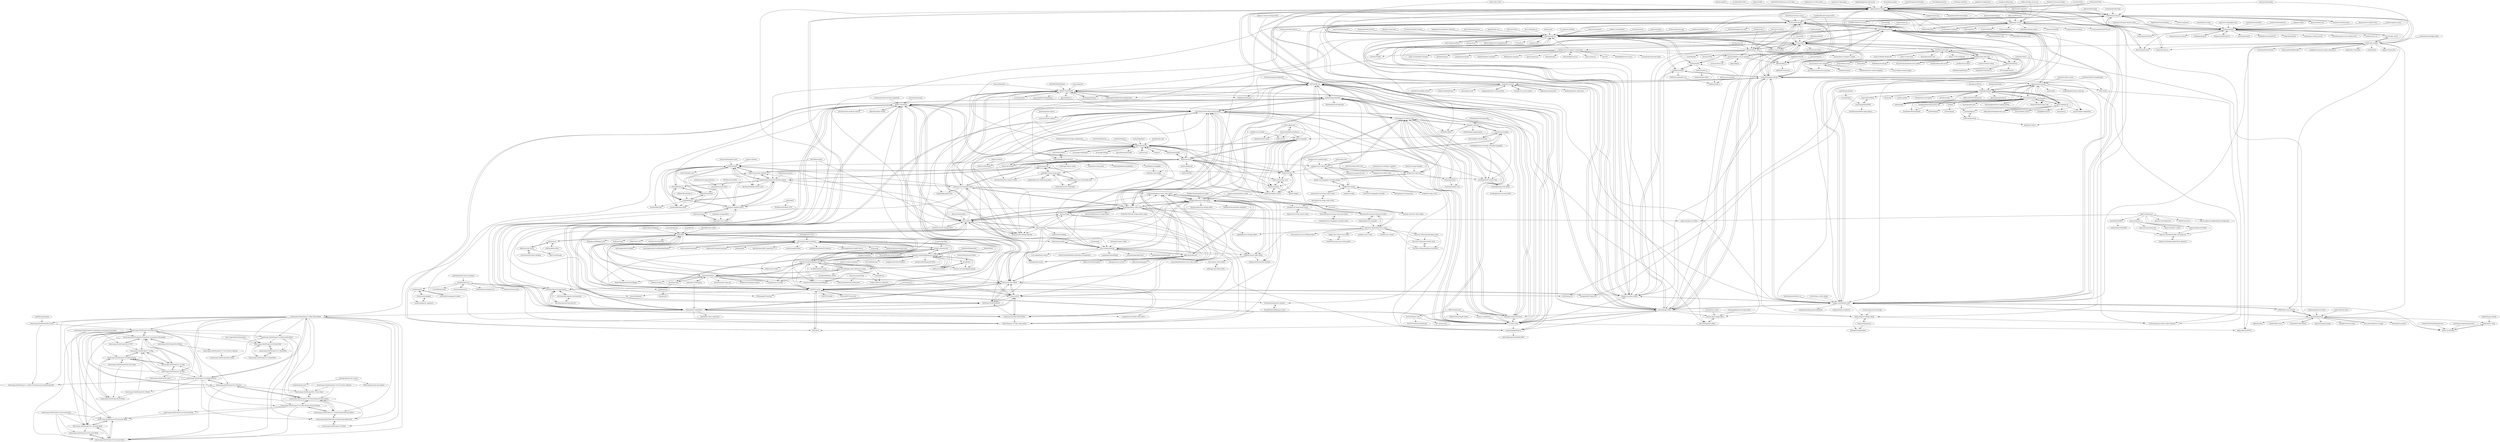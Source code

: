 digraph G {
"viliusle/miniPaint" -> "palxiao/poster-design" ["e"=1]
"viliusle/miniPaint" -> "LHRUN/paint-board" ["e"=1]
"viliusle/miniPaint" -> "meltingice/psd.js" ["e"=1]
"moshang-ax/lottery" -> "palxiao/poster-design" ["e"=1]
"daybrush/moveable" -> "daybrush/selecto" ["e"=1]
"daybrush/moveable" -> "daybrush/scena" ["e"=1]
"visjs/vis-timeline" -> "zz85/timeliner" ["e"=1]
"drawcall/clock-shop" -> "kudlav/videoeditor" ["e"=1]
"syscolabs/kasaya" -> "mifi/editly" ["e"=1]
"Wicklets/wick-editor" -> "animachine/animachine" ["e"=1]
"scaleflex/filerobot-image-editor" -> "dromara/yft-design" ["e"=1]
"scaleflex/filerobot-image-editor" -> "wizard-a/fast-image-editor" ["e"=1]
"probil/vue-moveable" -> "daybrush/scena" ["e"=1]
"probil/vue-moveable" -> "daybrush/guides" ["e"=1]
"gpac/mp4box.js" -> "WebAV-Tech/WebAV" ["e"=1]
"vanrez-nez/awesome-glsl" -> "gl-transitions/gl-transitions" ["e"=1]
"zcued/react-dragline" -> "yyccmmkk/js-reference-line"
"zcued/react-dragline" -> "think2011/ref-line"
"zcued/react-dragline" -> "mockingbot/mb-sketch-ruler"
"zcued/react-dragline" -> "daybrush/ruler"
"zcued/react-dragline" -> "daybrush/guides"
"zcued/react-dragline" -> "mockingbot/react-resizable-rotatable-draggable"
"kirakiray/ofa.js" -> "leaferjs/leafer-ui" ["e"=1]
"kirakiray/ofa.js" -> "idrawjs/idraw" ["e"=1]
"gorkys/vue-draggable-resizable-gorkys" -> "gorkys/vue-ruler-tool" ["e"=1]
"gorkys/vue-draggable-resizable-gorkys" -> "chuxiaoguo/vue-sketch-ruler" ["e"=1]
"gorkys/vue-draggable-resizable-gorkys" -> "vangleer/es-drager" ["e"=1]
"pickedDeng/videoEdit" -> "Li-vien/CcClip"
"pickedDeng/videoEdit" -> "SartreShao/video-editor.webassembly"
"pickedDeng/videoEdit" -> "huhaibiao/video-edit-demo"
"pickedDeng/videoEdit" -> "kudlav/videoeditor"
"pickedDeng/videoEdit" -> "x007xyz/fly-cut"
"pickedDeng/videoEdit" -> "pansyjs/video-editing-timeline"
"pickedDeng/videoEdit" -> "chuxiaoguo/vue-sketch-ruler"
"pickedDeng/videoEdit" -> "WebAV-Tech/WebAV"
"pickedDeng/videoEdit" -> "ThreadsStyling/video-renderer"
"pickedDeng/videoEdit" -> "tnfe/shida" ["e"=1]
"pickedDeng/videoEdit" -> "RoiSoleil520/vueVideoClip"
"pickedDeng/videoEdit" -> "wangrongding/WebCut"
"simonwep/viselect" -> "daybrush/selecto" ["e"=1]
"simonwep/viselect" -> "ThibaultJanBeyer/DragSelect" ["e"=1]
"evanw/webgl-filter" -> "gre/gl-transition-libs" ["e"=1]
"fireyy/vue-page-designer" -> "gorkys/vue-ruler-tool" ["e"=1]
"daybrush/scenejs-timeline" -> "daybrush/scena"
"daybrush/scenejs-timeline" -> "kevintech/timeline-editor-react"
"daybrush/scenejs-timeline" -> "ievgennaida/animation-timeline-control"
"daybrush/scenejs-timeline" -> "zz85/timeliner"
"ievgennaida/animation-timeline-control" -> "xzdarcy/react-timeline-editor"
"ievgennaida/animation-timeline-control" -> "zz85/timeliner"
"ievgennaida/animation-timeline-control" -> "daybrush/scenejs-timeline"
"ievgennaida/animation-timeline-control" -> "mojs/mojs-timeline-editor"
"ievgennaida/animation-timeline-control" -> "vorg/timeline.js"
"ievgennaida/animation-timeline-control" -> "mrdoob/frame.js" ["e"=1]
"ievgennaida/animation-timeline-control" -> "pansyjs/video-editing-timeline"
"ievgennaida/animation-timeline-control" -> "kevintech/timeline-editor-react"
"ievgennaida/animation-timeline-control" -> "daybrush/scena"
"konvajs/vue-konva" -> "leaferjs/leafer-ui" ["e"=1]
"konvajs/vue-konva" -> "idrawjs/idraw" ["e"=1]
"yuanqing/vdx" -> "mifi/editly" ["e"=1]
"transitive-bullshit/ffmpeg-concat" -> "transitive-bullshit/ffmpeg-gl-transition"
"transitive-bullshit/ffmpeg-concat" -> "gl-transitions/gl-transitions"
"transitive-bullshit/ffmpeg-concat" -> "transitive-bullshit/awesome-ffmpeg" ["e"=1]
"transitive-bullshit/ffmpeg-concat" -> "tanersener/ffmpeg-video-slideshow-scripts"
"transitive-bullshit/ffmpeg-concat" -> "mifi/editly"
"transitive-bullshit/ffmpeg-concat" -> "nervous-systems/ffmpeg-opengl"
"transitive-bullshit/ffmpeg-concat" -> "remko/kburns"
"transitive-bullshit/ffmpeg-concat" -> "daem-on/fwf"
"transitive-bullshit/ffmpeg-concat" -> "h2non/videoshow"
"transitive-bullshit/ffmpeg-concat" -> "gre/gl-transition-libs"
"transitive-bullshit/ffmpeg-concat" -> "mifi/reactive-video"
"transitive-bullshit/ffmpeg-concat" -> "scriptituk/xfade-easing"
"transitive-bullshit/ffmpeg-concat" -> "pankod/canvas2video" ["e"=1]
"transitive-bullshit/ffmpeg-concat" -> "tnfe/FFCreator"
"transitive-bullshit/ffmpeg-concat" -> "bilashcse/video-editor"
"transitive-bullshit/ffmpeg-gl-transition" -> "transitive-bullshit/ffmpeg-concat"
"transitive-bullshit/ffmpeg-gl-transition" -> "gl-transitions/gl-transitions"
"transitive-bullshit/ffmpeg-gl-transition" -> "nervous-systems/ffmpeg-opengl"
"transitive-bullshit/ffmpeg-gl-transition" -> "numberwolf/FFmpeg-PlusPlus" ["e"=1]
"transitive-bullshit/ffmpeg-gl-transition" -> "tanersener/ffmpeg-video-slideshow-scripts"
"transitive-bullshit/ffmpeg-gl-transition" -> "transitive-bullshit/awesome-ffmpeg" ["e"=1]
"transitive-bullshit/ffmpeg-gl-transition" -> "scriptituk/xfade-easing"
"transitive-bullshit/ffmpeg-gl-transition" -> "gre/gl-transition-libs"
"transitive-bullshit/ffmpeg-gl-transition" -> "mltframework/mlt" ["e"=1]
"transitive-bullshit/ffmpeg-gl-transition" -> "ice45571/video-transition"
"transitive-bullshit/ffmpeg-gl-transition" -> "ksvc/MediaParser" ["e"=1]
"transitive-bullshit/ffmpeg-gl-transition" -> "yangkun19921001/AVEditor" ["e"=1]
"transitive-bullshit/ffmpeg-gl-transition" -> "tnfe/FFCreator"
"transitive-bullshit/ffmpeg-gl-transition" -> "dyne/frei0r"
"sunniejs/vue-canvas-poster" -> "psoho/fast-poster" ["e"=1]
"KnicKnic/WASM-ImageMagick" -> "Agamnentzar/ag-psd" ["e"=1]
"loonghao/photoshop-python-api" -> "psd-tools/psd-tools" ["e"=1]
"loonghao/photoshop-python-api" -> "EmilDohne/PhotoshopAPI" ["e"=1]
"chuxiaoguo/mita" -> "chuxiaoguo/datav-vite"
"chuxiaoguo/mita" -> "chuxiaoguo/vue-sketch-ruler"
"salgum1114/react-design-editor" -> "dromara/yft-design" ["e"=1]
"salgum1114/react-design-editor" -> "AmitDigga/fabric-video-editor" ["e"=1]
"daybrush/scena" -> "daybrush/guides"
"daybrush/scena" -> "daybrush/ruler"
"daybrush/scena" -> "daybrush/selecto"
"daybrush/scena" -> "daybrush/infinite-viewer"
"daybrush/scena" -> "daybrush/scenejs-timeline"
"daybrush/scena" -> "daybrush/scenejs" ["e"=1]
"daybrush/scena" -> "daybrush/gesto"
"daybrush/scena" -> "daybrush/moveable" ["e"=1]
"daybrush/scena" -> "ievgennaida/animation-timeline-control"
"daybrush/scena" -> "daybrush/overlap-area"
"daybrush/scena" -> "daybrush/keycon"
"daybrush/scena" -> "xzdarcy/react-timeline-editor"
"daybrush/scena" -> "F-star/suika"
"daybrush/scena" -> "zz85/timeliner"
"daybrush/scena" -> "kakajun/vue3-sketch-ruler"
"daybrush/keycon" -> "daybrush/utils"
"qbhy/poster-generater" -> "psoho/fast-poster" ["e"=1]
"lohriialo/photoshop-scripting-python" -> "psd-tools/psd-tools" ["e"=1]
"OXOYO/X-Page-Editor-Vue" -> "gorkys/vue-ruler-tool" ["e"=1]
"ximing/fabric-photo" -> "wizard-a/fast-image-editor" ["e"=1]
"openfarmcc/OpenFarm" -> "palxiao/poster-design" ["e"=1]
"zhw2590582/ArtPlayer" -> "WebAV-Tech/WebAV" ["e"=1]
"kudlav/videoeditor" -> "daem-on/fwf"
"kudlav/videoeditor" -> "shadowmoose/Web-Video-Editor"
"kudlav/videoeditor" -> "SartreShao/video-editor.webassembly"
"kudlav/videoeditor" -> "mhlzr/html5-videoEditor"
"kudlav/videoeditor" -> "DGIProject/VideoEditorJS"
"kudlav/videoeditor" -> "bilashcse/video-editor"
"kudlav/videoeditor" -> "toshusai/Vega"
"kudlav/videoeditor" -> "etro-js/etro"
"kudlav/videoeditor" -> "RohanPoojary1107/fire-video-editor"
"kudlav/videoeditor" -> "boostcamp-2020/Project13-Web-Video-Editor"
"kudlav/videoeditor" -> "pickedDeng/videoEdit"
"kudlav/videoeditor" -> "JN-H/awesome-made-by-chinese" ["e"=1]
"kudlav/videoeditor" -> "drawcall/inkpaint" ["e"=1]
"kudlav/videoeditor" -> "wangrongding/WebCut"
"kudlav/videoeditor" -> "AlloyTeam/alloy-worker" ["e"=1]
"landvibe/book-react" -> "boostcamp-2020/Project09-C-Uber-Clone"
"w3c/webcodecs" -> "WebAV-Tech/WebAV" ["e"=1]
"transitive-bullshit/awesome-ffmpeg" -> "transitive-bullshit/ffmpeg-concat" ["e"=1]
"transitive-bullshit/awesome-ffmpeg" -> "transitive-bullshit/ffmpeg-gl-transition" ["e"=1]
"opencast/opencast" -> "opencast/pyCA"
"opencast/opencast" -> "opencast/opencast-docker"
"opencast/opencast" -> "opencast/opencast-editor"
"opencast/opencast" -> "opencast-ilias/OpenCast"
"opencast/opencast" -> "Opencast-Moodle/moodle-tool_opencast"
"opencast/opencast" -> "teltek/Galicaster"
"opencast/opencast" -> "elan-ev/opencast-bigbluebutton-integration"
"opencast/opencast" -> "pumukit/PuMuKIT"
"ThibaultJanBeyer/DragSelect" -> "simonwep/viselect" ["e"=1]
"ThibaultJanBeyer/DragSelect" -> "daybrush/selecto"
"ThibaultJanBeyer/DragSelect" -> "aurbano/react-ds"
"ThibaultJanBeyer/DragSelect" -> "ThibaultJanBeyer/dragNdrop"
"ThibaultJanBeyer/DragSelect" -> "valerybugakov/react-selectable-fast"
"ThibaultJanBeyer/DragSelect" -> "nichollascarter/subjx"
"ThibaultJanBeyer/DragSelect" -> "pablofierro/react-drag-select"
"ThibaultJanBeyer/DragSelect" -> "Mobius1/Selectable"
"ThibaultJanBeyer/DragSelect" -> "AirLabsTeam/react-drag-to-select"
"ThibaultJanBeyer/DragSelect" -> "anseki/plain-draggable" ["e"=1]
"ThibaultJanBeyer/DragSelect" -> "d3lm/ngx-drag-to-select" ["e"=1]
"ThibaultJanBeyer/DragSelect" -> "credred/vue-drag-select"
"tanersener/ffmpeg-video-slideshow-scripts" -> "letungit90/ffmpeg_memo"
"tanersener/ffmpeg-video-slideshow-scripts" -> "transitive-bullshit/ffmpeg-concat"
"tanersener/ffmpeg-video-slideshow-scripts" -> "transitive-bullshit/ffmpeg-gl-transition"
"tanersener/ffmpeg-video-slideshow-scripts" -> "h2non/videoshow"
"tanersener/ffmpeg-video-slideshow-scripts" -> "Trekky12/kburns-slideshow"
"tanersener/ffmpeg-video-slideshow-scripts" -> "remko/kburns"
"tanersener/ffmpeg-video-slideshow-scripts" -> "pankod/canvas2video" ["e"=1]
"opencast/pyCA" -> "opencast/annotation-tool"
"opencast/pyCA" -> "opencast/helper-scripts"
"opencast/pyCA" -> "opencast/opencast-docker"
"opencast/pyCA" -> "Opencast-Moodle/moodle-tool_opencast"
"etro-js/etro" -> "mifi/editly"
"etro-js/etro" -> "AmitDigga/fabric-video-editor"
"etro-js/etro" -> "kudlav/videoeditor"
"etro-js/etro" -> "designcombo/react-video-editor"
"etro-js/etro" -> "toshusai/Vega"
"etro-js/etro" -> "daem-on/fwf"
"etro-js/etro" -> "pansyjs/video-editing-timeline"
"etro-js/etro" -> "omni-media/omniclip"
"etro-js/etro" -> "bwasti/mebm"
"etro-js/etro" -> "moviemasher/moviemasher.js"
"etro-js/etro" -> "tnfe/FFCreator"
"etro-js/etro" -> "pankod/canvas2video" ["e"=1]
"etro-js/etro" -> "SartreShao/video-editor.webassembly"
"etro-js/etro" -> "layerhub-io/react-design-editor" ["e"=1]
"etro-js/etro" -> "xzdarcy/react-timeline-editor"
"DGIProject/VideoEditorJS" -> "mhlzr/html5-videoEditor"
"DGIProject/VideoEditorJS" -> "bilashcse/video-editor"
"DGIProject/VideoEditorJS" -> "kudlav/videoeditor"
"superRaytin/puzzler" -> "zswang/h5psd" ["e"=1]
"mark-rolich/RulersGuides.js" -> "MrFrankel/ruler"
"mark-rolich/RulersGuides.js" -> "ShyykoSerhiy/rulez.js"
"mark-rolich/RulersGuides.js" -> "hilliuse/ruler"
"mark-rolich/RulersGuides.js" -> "daybrush/guides"
"mark-rolich/RulersGuides.js" -> "daybrush/ruler"
"mozilla/butter" -> "toolness/instapoppin"
"mozilla/butter" -> "rwaldron/popcorn.sequence"
"mozilla/butter" -> "secretrobotron/popcorn-maker"
"yyccmmkk/js-reference-line" -> "zcued/react-dragline"
"justinpark/justin-do-it-react" -> "landvibe/book-react"
"justinpark/justin-do-it-react" -> "FEDevelopers/tech.description" ["e"=1]
"daem-on/fwf" -> "shadowmoose/Web-Video-Editor"
"daem-on/fwf" -> "bilashcse/video-editor"
"daem-on/fwf" -> "kudlav/videoeditor"
"daem-on/fwf" -> "mhlzr/html5-videoEditor"
"daem-on/fwf" -> "DGIProject/VideoEditorJS"
"daem-on/fwf" -> "ThreadsStyling/video-renderer"
"vorg/timeline.js" -> "zz85/timeliner"
"vorg/timeline.js" -> "idflood/TweenTime"
"vorg/timeline.js" -> "mrdoob/frame.js" ["e"=1]
"vorg/timeline.js" -> "mattdesl/keytime-editor"
"vorg/timeline.js" -> "mojs/mojs-timeline-editor"
"vorg/timeline.js" -> "mattdesl/keytime"
"vorg/timeline.js" -> "daybrush/scenejs-timeline"
"vorg/timeline.js" -> "ievgennaida/animation-timeline-control"
"gre/gl-transition-libs" -> "gl-transitions/gl-transitions"
"gre/gl-transition-libs" -> "gre/diaporama" ["e"=1]
"gre/gl-transition-libs" -> "gre/kenburns"
"gre/gl-transition-libs" -> "transitive-bullshit/ffmpeg-gl-transition"
"gre/gl-transition-libs" -> "drawcall/threejs-mesh-modifiers" ["e"=1]
"gre/gl-transition-libs" -> "gre/glsl-transition"
"gorkys/vue-ruler-tool" -> "chuxiaoguo/vue-sketch-ruler"
"gorkys/vue-ruler-tool" -> "gorkys/vue-draggable-resizable-gorkys" ["e"=1]
"gorkys/vue-ruler-tool" -> "chuxiaoguo/mita"
"mockingbot/react-resizable-rotatable-draggable" -> "mockingbot/mb-color-picker"
"mockingbot/react-resizable-rotatable-draggable" -> "mockingbot/mb-sketch-ruler"
"mockingbot/react-resizable-rotatable-draggable" -> "zcued/react-dragline"
"nichollascarter/subjx" -> "minogin/vue-drag-resize-rotate"
"menismu/popcorn-js" -> "mozilla/popcorn-js"
"minogin/vue-drag-resize-rotate" -> "NastuzziSamy/vue-drag-resize-and-rotate"
"minogin/vue-drag-resize-rotate" -> "tigerlove/vue-drag-resize-rotate"
"moviemasher/moviemasher.rb" -> "moviemasher/angular-moviemasher"
"moviemasher/moviemasher.rb" -> "moviemasher/moviemasher.js"
"shadowmoose/Web-Video-Editor" -> "daem-on/fwf"
"shadowmoose/Web-Video-Editor" -> "kudlav/videoeditor"
"shadowmoose/Web-Video-Editor" -> "DGIProject/VideoEditorJS"
"shadowmoose/Web-Video-Editor" -> "RohanPoojary1107/fire-video-editor"
"anjorweb/fastHtml" -> "wanxianjia/PSD2HTML"
"NastuzziSamy/vue-drag-resize-and-rotate" -> "berkaygure/vue-draggable-resizable-rotate"
"opencast/annotation-tool" -> "Opencast-Moodle/moodle-tool_opencast"
"rwaldron/popcorn.sequence" -> "toolness/instapoppin"
"Opencast-Moodle/moodle-block_opencast" -> "Opencast-Moodle/moodle-tool_opencast"
"Opencast-Moodle/moodle-tool_opencast" -> "Opencast-Moodle/moodle-block_opencast"
"textbus/textbus" -> "F-star/suika" ["e"=1]
"textbus/textbus" -> "leaferjs/leafer-ui" ["e"=1]
"oyuyue/nplayer" -> "WebAV-Tech/WebAV" ["e"=1]
"samizdatco/skia-canvas" -> "Agamnentzar/ag-psd" ["e"=1]
"mifi/SimpleInstaBot" -> "mifi/ezshare" ["e"=1]
"vime-js/vime" -> "daybrush/selecto" ["e"=1]
"mifi/editly" -> "etro-js/etro"
"mifi/editly" -> "transitive-bullshit/ffmpeg-concat"
"mifi/editly" -> "tnfe/FFCreator"
"mifi/editly" -> "mifi/reactive-video"
"mifi/editly" -> "h2non/videoshow"
"mifi/editly" -> "mifi/lossless-cut" ["e"=1]
"mifi/editly" -> "transitive-bullshit/awesome-ffmpeg" ["e"=1]
"mifi/editly" -> "remotion-dev/remotion" ["e"=1]
"mifi/editly" -> "ffmpegwasm/ffmpeg.wasm" ["e"=1]
"mifi/editly" -> "pankod/canvas2video" ["e"=1]
"mifi/editly" -> "mifi/ezshare"
"mifi/editly" -> "fluent-ffmpeg/node-fluent-ffmpeg" ["e"=1]
"mifi/editly" -> "Zulko/moviepy" ["e"=1]
"mifi/editly" -> "gl-transitions/gl-transitions"
"mifi/editly" -> "redotvideo/revideo" ["e"=1]
"WyattBlue/auto-editor" -> "mifi/editly" ["e"=1]
"nitroshare/nitroshare-desktop" -> "abdularis/LAN-Share" ["e"=1]
"webp-sh/webp_server_go" -> "palxiao/poster-design" ["e"=1]
"webp-sh/webp_server_go" -> "didi/xiaoju-survey" ["e"=1]
"vasanthv/hello" -> "palxiao/poster-design" ["e"=1]
"vasanthv/hello" -> "LHRUN/paint-board" ["e"=1]
"latentcat/qrbtf" -> "palxiao/poster-design" ["e"=1]
"idflood/ThreeNodes.js" -> "vorg/timeline.js" ["e"=1]
"renzhezhilu/webp2jpg-online" -> "joye61/pic-smaller" ["e"=1]
"AlloyTeam/alloy-worker" -> "kudlav/videoeditor" ["e"=1]
"rsify/pico" -> "daybrush/selecto" ["e"=1]
"gre/diaporama" -> "gre/gl-transition-libs" ["e"=1]
"gre/diaporama" -> "gre/kenburns" ["e"=1]
"gre/diaporama" -> "h2non/videoshow" ["e"=1]
"wordshub/free-font" -> "palxiao/poster-design" ["e"=1]
"mifi/ezshare" -> "mifi/SimpleInstaBot" ["e"=1]
"mifi/ezshare" -> "mifi/editly"
"mifi/ezshare" -> "abdularis/LAN-Share"
"alyssaxuu/animockup" -> "SMUsamaShah/CanvasRecorder" ["e"=1]
"daybrush/selecto" -> "daybrush/scena"
"daybrush/selecto" -> "daybrush/moveable" ["e"=1]
"daybrush/selecto" -> "daybrush/infinite-viewer"
"daybrush/selecto" -> "daybrush/guides"
"daybrush/selecto" -> "daybrush/ruler"
"daybrush/selecto" -> "naver/egjs-infinitegrid" ["e"=1]
"daybrush/selecto" -> "daybrush/scenejs" ["e"=1]
"daybrush/selecto" -> "simonwep/viselect" ["e"=1]
"daybrush/selecto" -> "naver/egjs-flicking" ["e"=1]
"daybrush/selecto" -> "daybrush/gesto"
"daybrush/selecto" -> "rsify/pico" ["e"=1]
"daybrush/selecto" -> "ThibaultJanBeyer/DragSelect"
"daybrush/selecto" -> "vime-js/vime" ["e"=1]
"daybrush/selecto" -> "leaferjs/leafer-ui"
"daybrush/selecto" -> "AsyncBanana/microdiff" ["e"=1]
"moviemasher/moviemasher.js" -> "moviemasher/moviemasher.rb"
"moviemasher/moviemasher.js" -> "moviemasher/angular-moviemasher"
"moviemasher/moviemasher.js" -> "mhlzr/html5-videoEditor"
"moviemasher/moviemasher.js" -> "bilashcse/video-editor"
"moviemasher/moviemasher.js" -> "DGIProject/VideoEditorJS"
"moviemasher/moviemasher.js" -> "daem-on/fwf"
"TapXWorld/ChinaTextbook" -> "meetqy/aspoem" ["e"=1]
"lovefc/china_school_badge" -> "sleepy-zone/fabritor-web" ["e"=1]
"lingxiaoyi/painter-custom-poster" -> "psoho/fast-poster" ["e"=1]
"antiboredom/videogrep" -> "mifi/editly" ["e"=1]
"akella/webGLImageTransitions" -> "gl-transitions/gl-transitions" ["e"=1]
"animachine/animachine" -> "mojs/mojs-timeline-editor"
"animachine/animachine" -> "idflood/TweenTime"
"chanind/hanzi-writer" -> "meetqy/aspoem" ["e"=1]
"daybrush/infinite-viewer" -> "daybrush/guides"
"daybrush/infinite-viewer" -> "daybrush/gesto"
"daybrush/infinite-viewer" -> "daybrush/ruler"
"daybrush/infinite-viewer" -> "daybrush/scena"
"daybrush/infinite-viewer" -> "daybrush/selecto"
"daybrush/infinite-viewer" -> "daybrush/overlap-area"
"daybrush/guides" -> "daybrush/ruler"
"daybrush/guides" -> "daybrush/infinite-viewer"
"daybrush/guides" -> "daybrush/scena"
"daybrush/guides" -> "daybrush/overlap-area"
"daybrush/guides" -> "daybrush/gesto"
"daybrush/guides" -> "daybrush/selecto"
"oct16/TimeCat" -> "tnfe/FFCreator" ["e"=1]
"ThreadsStyling/video-renderer" -> "BrianJFeldman/ffmpeg.js.wasm"
"secretrobotron/popcorn-maker" -> "mozilla/butter"
"rutikwankhade/CoverView" -> "jaaronkot/picprose" ["e"=1]
"nastyox/Rando.js" -> "daybrush/selecto" ["e"=1]
"chuxiaoguo/vue-sketch-ruler" -> "gorkys/vue-ruler-tool"
"chuxiaoguo/vue-sketch-ruler" -> "mockingbot/mb-sketch-ruler"
"chuxiaoguo/vue-sketch-ruler" -> "chuxiaoguo/mita"
"chuxiaoguo/vue-sketch-ruler" -> "kakajun/vue3-sketch-ruler"
"chuxiaoguo/vue-sketch-ruler" -> "Li-vien/CcClip"
"chuxiaoguo/vue-sketch-ruler" -> "gorkys/vue-draggable-resizable-gorkys" ["e"=1]
"chuxiaoguo/vue-sketch-ruler" -> "huhaibiao/video-edit-demo"
"chuxiaoguo/vue-sketch-ruler" -> "SartreShao/video-editor.webassembly"
"chuxiaoguo/vue-sketch-ruler" -> "pickedDeng/videoEdit"
"chuxiaoguo/vue-sketch-ruler" -> "chuxiaoguo/datav-vite"
"chuxiaoguo/vue-sketch-ruler" -> "a7650/h5-editor" ["e"=1]
"chuxiaoguo/vue-sketch-ruler" -> "think2011/ref-line"
"daybrush/ruler" -> "daybrush/guides"
"daybrush/ruler" -> "daybrush/infinite-viewer"
"daybrush/ruler" -> "daybrush/gesto"
"daybrush/ruler" -> "daybrush/scena"
"daybrush/ruler" -> "daybrush/overlap-area"
"daybrush/ruler" -> "zcued/react-dragline"
"daybrush/ruler" -> "mockingbot/mb-sketch-ruler"
"moviemasher/angular-moviemasher" -> "moviemasher/moviemasher.rb"
"moviemasher/angular-moviemasher" -> "moviemasher/moviemasher.js"
"rememberber/MooTool" -> "LHRUN/paint-board" ["e"=1]
"Brooooooklyn/canvas" -> "slaylines/canvas-engines-comparison" ["e"=1]
"zz85/timeliner" -> "idflood/TweenTime"
"zz85/timeliner" -> "vorg/timeline.js"
"zz85/timeliner" -> "mrdoob/frame.js" ["e"=1]
"zz85/timeliner" -> "ievgennaida/animation-timeline-control"
"zz85/timeliner" -> "mojs/mojs-timeline-editor"
"zz85/timeliner" -> "daybrush/scenejs-timeline"
"zz85/timeliner" -> "mattdesl/keytime-editor"
"zz85/timeliner" -> "kevintech/timeline-editor-react"
"zz85/timeliner" -> "pansyjs/video-editing-timeline"
"zz85/timeliner" -> "mattdesl/keytime"
"zz85/timeliner" -> "tschw/timeliner_gui"
"slaylines/canvas-engines-comparison" -> "mesh-js/mesh.js" ["e"=1]
"slaylines/canvas-engines-comparison" -> "F-star/suika"
"slaylines/canvas-engines-comparison" -> "antvis/G" ["e"=1]
"slaylines/canvas-engines-comparison" -> "KaliedaRik/Scrawl-canvas"
"slaylines/canvas-engines-comparison" -> "cursedcoder/awesome-pixijs" ["e"=1]
"slaylines/canvas-engines-comparison" -> "xiaoiver/infinite-canvas-tutorial"
"slaylines/canvas-engines-comparison" -> "pixijs-userland/pixi-viewport" ["e"=1]
"slaylines/canvas-engines-comparison" -> "photopea/Typr.js" ["e"=1]
"slaylines/canvas-engines-comparison" -> "Brooooooklyn/canvas" ["e"=1]
"slaylines/canvas-engines-comparison" -> "georgealways/lil-gui" ["e"=1]
"slaylines/canvas-engines-comparison" -> "leaferjs/leafer-ui"
"slaylines/canvas-engines-comparison" -> "ShukantPal/pixi-essentials" ["e"=1]
"slaylines/canvas-engines-comparison" -> "bfanger/pixi-inspector" ["e"=1]
"slaylines/canvas-engines-comparison" -> "pencil-js/pencil.js"
"slaylines/canvas-engines-comparison" -> "Pomax/bezierjs" ["e"=1]
"imtaotao/danmu" -> "refline/refline.js" ["e"=1]
"bplok20010/eval5" -> "refline/refline.js" ["e"=1]
"idflood/TweenTime" -> "zz85/timeliner"
"idflood/TweenTime" -> "vorg/timeline.js"
"idflood/TweenTime" -> "mattdesl/keytime-editor"
"idflood/TweenTime" -> "mrdoob/frame.js" ["e"=1]
"daybrush/gesto" -> "daybrush/overlap-area"
"daybrush/gesto" -> "daybrush/figur"
"daybrush/gesto" -> "daybrush/infinite-viewer"
"pumukit/PuMuKIT" -> "campusdomar/PuMuKIT"
"jordiwang/web-capture" -> "wanwu/cheetah-capture" ["e"=1]
"cyjo9603/chanyeong" -> "boostcamp-2020/Project09-A-Uber"
"toolness/instapoppin" -> "rwaldron/popcorn.sequence"
"toolness/instapoppin" -> "mozilla/butter"
"gre/kenburns" -> "gre/json2d"
"boost-algorithm/ProblemSolve" -> "boostcamp-2020/Project12-B-Slack-Web"
"galacean/engine" -> "leaferjs/leafer-ui" ["e"=1]
"wanglin2/mind-map" -> "palxiao/poster-design" ["e"=1]
"tnfe/FFCreator" -> "tnfe/shida" ["e"=1]
"tnfe/FFCreator" -> "drawcall/FFCreatorLite" ["e"=1]
"tnfe/FFCreator" -> "Li-vien/CcClip"
"tnfe/FFCreator" -> "mifi/editly"
"tnfe/FFCreator" -> "WebAV-Tech/WebAV"
"tnfe/FFCreator" -> "drawcall/inkpaint" ["e"=1]
"tnfe/FFCreator" -> "ikuaitu/vue-fabric-editor" ["e"=1]
"tnfe/FFCreator" -> "huangwei9527/quark-h5" ["e"=1]
"tnfe/FFCreator" -> "palxiao/poster-design"
"tnfe/FFCreator" -> "SartreShao/video-editor.webassembly"
"tnfe/FFCreator" -> "MrXujiang/h5-Dooring" ["e"=1]
"tnfe/FFCreator" -> "gl-transitions/gl-transitions"
"tnfe/FFCreator" -> "pickedDeng/videoEdit"
"tnfe/FFCreator" -> "ly525/luban-h5" ["e"=1]
"tnfe/FFCreator" -> "tnfe/TNT-Weekly" ["e"=1]
"polotno-project/polotno-studio" -> "designcombo/react-video-editor" ["e"=1]
"polotno-project/polotno-studio" -> "MuhammadUsman-DevOps/react-editor" ["e"=1]
"ljinkai/weekly" -> "palxiao/poster-design" ["e"=1]
"avoidwork/filesize.js" -> "daybrush/selecto" ["e"=1]
"dromara/electron-egg" -> "leaferjs/leafer-ui" ["e"=1]
"multiavatar/Multiavatar" -> "leaferjs/leafer-ui" ["e"=1]
"boostcamp-2020/Project12-C-Slack-Web" -> "boostcamp-2020/Project12-B-Slack-Web"
"boostcamp-2020/Project12-C-Slack-Web" -> "boostcamp-2020/Project12-A-Slack-Web"
"imengyu/vue3-context-menu" -> "vangleer/es-drager" ["e"=1]
"imengyu/vue3-context-menu" -> "kakajun/vue3-sketch-ruler" ["e"=1]
"smartxworks/sunmao-ui" -> "leaferjs/leafer-ui" ["e"=1]
"theajack/disable-devtool" -> "leaferjs/leafer-ui" ["e"=1]
"OpenShot/libopenshot" -> "transitive-bullshit/ffmpeg-gl-transition" ["e"=1]
"metafloor/bwip-js" -> "daybrush/selecto" ["e"=1]
"drawcall/FFCreatorLite" -> "tnfe/FFCreator" ["e"=1]
"pansyjs/video-editing-timeline" -> "SartreShao/video-editor.webassembly"
"AirLabsTeam/react-drag-to-select" -> "aurbano/react-ds"
"MrXujiang/v6.dooring.public" -> "H5-Dooring/mitu-editor" ["e"=1]
"MrXujiang/v6.dooring.public" -> "think2011/ref-line" ["e"=1]
"crashmax-dev/fireworks-js" -> "daybrush/selecto" ["e"=1]
"crashmax-dev/fireworks-js" -> "leaferjs/leafer-ui" ["e"=1]
"psoho/fast-poster" -> "qbhy/poster-generater" ["e"=1]
"psoho/fast-poster" -> "LvHuaiSheng/gzm-design"
"psoho/fast-poster" -> "lingxiaoyi/painter-custom-poster" ["e"=1]
"psoho/fast-poster" -> "palxiao/poster-design"
"psoho/fast-poster" -> "sunniejs/vue-canvas-poster" ["e"=1]
"psoho/fast-poster" -> "dromara/yft-design"
"psoho/fast-poster" -> "psoho/fastposter-client-java"
"psoho/fast-poster" -> "a7650/h5-editor" ["e"=1]
"psoho/fast-poster" -> "H5-Dooring/mitu-editor"
"psoho/fast-poster" -> "jasondu/wxa-plugin-canvas" ["e"=1]
"psoho/fast-poster" -> "sleepy-zone/fabritor-web"
"psoho/fast-poster" -> "Kujiale-Mobile/Painter" ["e"=1]
"psoho/fast-poster" -> "nimoat/photo-edit" ["e"=1]
"gausszhou/vue-drag-resize-rotate" -> "minogin/vue-drag-resize-rotate"
"gausszhou/vue-drag-resize-rotate" -> "gausszhou/vue3-drag-resize-rotate"
"azazdeaz/react-gsap-enhancer" -> "animachine/animachine" ["e"=1]
"H5-Dooring/mitu-editor" -> "wizard-a/fast-image-editor"
"FelippeChemello/podcast-maker" -> "designcombo/react-video-editor" ["e"=1]
"idrawjs/idraw" -> "F-star/suika"
"idrawjs/idraw" -> "idrawjs/studio"
"idrawjs/idraw" -> "leaferjs/leafer-ui"
"idrawjs/idraw" -> "dromara/yft-design"
"idrawjs/idraw" -> "sleepy-zone/fabritor-web"
"idrawjs/idraw" -> "worktile/plait" ["e"=1]
"idrawjs/idraw" -> "LvHuaiSheng/gzm-design"
"idrawjs/idraw" -> "refline/refline.js"
"idrawjs/idraw" -> "xachary/konva-designer-sample"
"idrawjs/idraw" -> "xiaoiver/infinite-canvas-tutorial"
"idrawjs/idraw" -> "ikuaitu/vue-fabric-editor" ["e"=1]
"idrawjs/idraw" -> "VisActor/VTable" ["e"=1]
"idrawjs/idraw" -> "mtsee/image-editor"
"vizzuhq/vizzu-lib" -> "idrawjs/idraw" ["e"=1]
"likaia/js-screen-shot" -> "leaferjs/leafer-ui" ["e"=1]
"unclecheese/react-selectable" -> "valerybugakov/react-selectable-fast"
"unclecheese/react-selectable" -> "pablofierro/react-drag-select"
"toshusai/Vega" -> "RohanPoojary1107/fire-video-editor"
"toshusai/Vega" -> "kudlav/videoeditor"
"toshusai/Vega" -> "pansyjs/video-editing-timeline"
"toshusai/Vega" -> "SartreShao/video-editor.webassembly"
"toshusai/Vega" -> "opencast/opencast-editor"
"toshusai/Vega" -> "AmitDigga/fabric-video-editor"
"toshusai/Vega" -> "etro-js/etro"
"toshusai/Vega" -> "daem-on/fwf"
"refline/refline.js" -> "bplok20010/vue-toy" ["e"=1]
"h2non/videoshow" -> "tanersener/ffmpeg-video-slideshow-scripts"
"h2non/videoshow" -> "daem-on/fwf"
"h2non/videoshow" -> "mifi/editly"
"h2non/videoshow" -> "gre/diaporama" ["e"=1]
"h2non/videoshow" -> "transitive-bullshit/ffmpeg-concat"
"h2non/videoshow" -> "pankod/canvas2video" ["e"=1]
"h2non/videoshow" -> "transitive-bullshit/awesome-ffmpeg" ["e"=1]
"h2non/videoshow" -> "bilashcse/video-editor"
"h2non/videoshow" -> "fluent-ffmpeg/node-fluent-ffmpeg" ["e"=1]
"h2non/videoshow" -> "antimatter15/whammy" ["e"=1]
"h2non/videoshow" -> "h2non/youtube-video-api" ["e"=1]
"h2non/videoshow" -> "inlife/nexrender" ["e"=1]
"h2non/videoshow" -> "kribblo/node-ffmpeg-installer" ["e"=1]
"h2non/videoshow" -> "tnfe/FFCreator"
"h2non/videoshow" -> "SMUsamaShah/CanvasRecorder"
"MrFrankel/ruler" -> "mark-rolich/RulersGuides.js"
"MrFrankel/ruler" -> "mockingbot/mb-sketch-ruler"
"MrFrankel/ruler" -> "ShyykoSerhiy/rulez.js"
"MrFrankel/ruler" -> "hilliuse/ruler"
"boostcamp-2020/Project02-A-RealTime-Translation-Messenger" -> "boostcamp-2020/Project03-A-TOTP"
"boostcamp-2020/Project02-A-RealTime-Translation-Messenger" -> "boostcamp-2020/Project02-B-RealTime-Translation-Messenger"
"boostcamp-2020/Project02-A-RealTime-Translation-Messenger" -> "boostcamp-2020/Project16-B-Account-Book"
"boostcamp-2020/Project02-A-RealTime-Translation-Messenger" -> "boostcamp-2020/Project16-C-Account-Book"
"bwasti/mebm" -> "kudlav/videoeditor"
"bwasti/mebm" -> "pansyjs/video-editing-timeline"
"bwasti/mebm" -> "etro-js/etro"
"bwasti/mebm" -> "SartreShao/video-editor.webassembly"
"bwasti/mebm" -> "toshusai/Vega"
"bwasti/mebm" -> "shadowmoose/Web-Video-Editor"
"bwasti/mebm" -> "bilashcse/video-editor"
"bwasti/mebm" -> "daem-on/fwf"
"bwasti/mebm" -> "designcombo/react-video-editor"
"bwasti/mebm" -> "DGIProject/VideoEditorJS"
"bwasti/mebm" -> "mhlzr/html5-videoEditor"
"bwasti/mebm" -> "omni-media/omniclip"
"bwasti/mebm" -> "baptisteArno/tinking" ["e"=1]
"bwasti/mebm" -> "AmitDigga/fabric-video-editor"
"bwasti/mebm" -> "mifi/editly"
"wanxianjia/PSD2HTML" -> "anjorweb/fastHtml"
"wanxianjia/PSD2HTML" -> "SeanHayes/psd2html-gimp-plug-in"
"yaolunmao/vue-webtopo-svgeditor" -> "gorkys/vue-ruler-tool" ["e"=1]
"gre/bezier-easing-editor" -> "mojs/mojs-curve-editor" ["e"=1]
"boostcamp-2020/Project04-C-Whale" -> "boostcamp-2020/Project04-B-Whale"
"boostcamp-2020/Project04-C-Whale" -> "boostcamp-2020/Project17-A-Map"
"boostcamp-2020/Project08-A-Styled-Map-Admin-Tool" -> "boostcamp-2020/Project10-Twitter"
"boostcamp-2020/Project08-A-Styled-Map-Admin-Tool" -> "boostcamp-2020/Project15-C-Client-Based-Formula-Editor"
"boostcamp-2020/Project08-A-Styled-Map-Admin-Tool" -> "boostcamp-2020/Project15-B-Client-Based-Formula-Editor"
"bilashcse/video-editor" -> "mhlzr/html5-videoEditor"
"bilashcse/video-editor" -> "daem-on/fwf"
"bilashcse/video-editor" -> "DGIProject/VideoEditorJS"
"bilashcse/video-editor" -> "kudlav/videoeditor"
"bilashcse/video-editor" -> "shadowmoose/Web-Video-Editor"
"bilashcse/video-editor" -> "moviemasher/moviemasher.js"
"bilashcse/video-editor" -> "SartreShao/video-editor.webassembly"
"bilashcse/video-editor" -> "evgenity/react-html5-video-editor"
"boostcamp-2020/Project16-A-Account-Book" -> "boostcamp-2020/Project16-C-Account-Book"
"boostcamp-2020/Project16-A-Account-Book" -> "boostcamp-2020/Project16-D-Account-Book"
"boostcamp-2020/Project16-A-Account-Book" -> "boostcamp-2020/Project16-F-Account-Book"
"boostcamp-2020/Project16-A-Account-Book" -> "boostcamp-2020/Project16-B-Account-Book"
"wizard-a/fast-image-editor" -> "H5-Dooring/mitu-editor"
"boostcamp-2020/Project13-Web-Video-Editor" -> "boostcamp-2020/Project08-A-Styled-Map-Admin-Tool"
"boostcamp-2020/Project13-Web-Video-Editor" -> "boostcamp-2020/Project15-C-Client-Based-Formula-Editor"
"boostcamp-2020/Project13-Web-Video-Editor" -> "boostcamp-2020/Project10-Twitter"
"boostcamp-2020/Project13-Web-Video-Editor" -> "boostcamp-2020/Project14-A-Web-Audio-Editor"
"boostcamp-2020/Project13-Web-Video-Editor" -> "boostcamp-2020/Project18-D-WEB-Boostact"
"boostcamp-2020/Project13-Web-Video-Editor" -> "boostcamp-2020/Project11-A-Web-FE-Performance-Monitoring-SDK"
"boostcamp-2020/Project13-Web-Video-Editor" -> "boostcamp-2020/Project18-B-Web-Duxit"
"boostcamp-2020/Project13-Web-Video-Editor" -> "boostcamp-2020/Project16-D-Account-Book"
"boostcamp-2020/Project13-Web-Video-Editor" -> "boostcamp-2020/Project16-B-Account-Book"
"boostcamp-2020/Project13-Web-Video-Editor" -> "boostcamp-2020/Project15-B-Client-Based-Formula-Editor"
"boostcamp-2020/Project13-Web-Video-Editor" -> "boostcamp-2020/Project16-E-Account-Book"
"boostcamp-2020/Project13-Web-Video-Editor" -> "boostcamp-2020/Project15-A-Client-Based-Formula-Editor"
"boostcamp-2020/Project13-Web-Video-Editor" -> "boostcamp-2020/Project12-B-Slack-Web"
"boostcamp-2020/Project13-Web-Video-Editor" -> "boostcamp-2020/Project18-C-Bootion"
"boostcamp-2020/Project13-Web-Video-Editor" -> "boostcamp-2020/Project09-A-Uber"
"boostcamp-2020/Project18-C-Bootion" -> "boostcamp-2020/Project15-B-Client-Based-Formula-Editor"
"boostcamp-2020/Project18-C-Bootion" -> "boostcamp-2020/Project18-B-Web-Duxit"
"boostcamp-2020/Project18-C-Bootion" -> "boostcamp-2020/Project09-C-Uber-Clone"
"boostcamp-2020/Project18-C-Bootion" -> "boostcamp-2020/Project18-D-WEB-Boostact"
"boostcamp-2020/Project18-C-Bootion" -> "boostcamp-2020/Project16-D-Account-Book"
"boostcamp-2020/Project18-C-Bootion" -> "boostcamp-2020/Project04-C-Whale"
"boostcamp-2020/Project18-D-WEB-Boostact" -> "boostcamp-2020/Project18-B-Web-Duxit"
"boostcamp-2020/Project18-D-WEB-Boostact" -> "boostcamp-2020/Project11-A-Web-FE-Performance-Monitoring-SDK"
"boostcamp-2020/Project18-D-WEB-Boostact" -> "boostcamp-2020/Project16-C-Account-Book"
"boostcamp-2020/Project18-D-WEB-Boostact" -> "boostcamp-2020/Project18-C-Bootion"
"boostcamp-2020/Project18-D-WEB-Boostact" -> "boostcamp-2020/Project18-A-BoostPocket"
"boostcamp-2020/Project18-D-WEB-Boostact" -> "boostcamp-2020/Project08-A-Styled-Map-Admin-Tool"
"boostcamp-2020/Project18-D-WEB-Boostact" -> "boostcamp-2020/Project15-C-Client-Based-Formula-Editor"
"boostcamp-2020/Project18-D-WEB-Boostact" -> "boostcamp-2020/Project17-C-Map"
"boostcamp-2020/Project18-D-WEB-Boostact" -> "boostcamp-2020/Project15-A-Client-Based-Formula-Editor"
"boostcamp-2020/Project18-D-WEB-Boostact" -> "boostcamp-2020/Project13-Web-Video-Editor"
"boostcamp-2020/Project12-A-Slack-Web" -> "boostcamp-2020/Project12-B-Slack-Web"
"boostcamp-2020/Project12-A-Slack-Web" -> "boostcamp-2020/Project12-C-Slack-Web"
"boostcamp-2020/Project12-B-Slack-Web" -> "boostcamp-2020/Project12-C-Slack-Web"
"boostcamp-2020/Project12-B-Slack-Web" -> "boostcamp-2020/Project12-A-Slack-Web"
"boostcamp-2020/Project16-C-Account-Book" -> "boostcamp-2020/Project16-B-Account-Book"
"boostcamp-2020/Project16-C-Account-Book" -> "boostcamp-2020/Project16-D-Account-Book"
"boostcamp-2020/Project16-C-Account-Book" -> "boostcamp-2020/Project16-F-Account-Book"
"daybrush/overlap-area" -> "daybrush/gesto"
"daybrush/overlap-area" -> "daybrush/figur"
"boostcamp-2020/Project17-B-Map" -> "boostcamp-2020/Project17-C-Map"
"boostcamp-2020/Project17-B-Map" -> "boostcamp-2020/Project02-B-RealTime-Translation-Messenger"
"boostcamp-2020/Project17-B-Map" -> "boostcamp-2020/Project17-A-Map"
"boostcamp-2020/Project17-B-Map" -> "boostcamp-2020/IssueTracker-3"
"boostcamp-2020/Project17-B-Map" -> "boostcamp-2020/Project18-A-BoostPocket"
"boostcamp-2020/Project17-B-Map" -> "boostcamp-2020/Project18-B-Web-Duxit"
"boostcamp-2020/Project17-B-Map" -> "boostcamp-2020/Project18-D-WEB-Boostact"
"boostcamp-2020/Project15-B-Client-Based-Formula-Editor" -> "boostcamp-2020/Project09-C-Uber-Clone"
"boostcamp-2020/Project15-B-Client-Based-Formula-Editor" -> "boostcamp-2020/Project15-A-Client-Based-Formula-Editor"
"boostcamp-2020/Project15-B-Client-Based-Formula-Editor" -> "boostcamp-2020/Project15-C-Client-Based-Formula-Editor"
"boostcamp-2020/Project15-B-Client-Based-Formula-Editor" -> "boostcamp-2020/Project18-C-Bootion"
"boostcamp-2020/Project02-B-RealTime-Translation-Messenger" -> "boostcamp-2020/Project17-C-Map"
"boostcamp-2020/Project02-B-RealTime-Translation-Messenger" -> "boostcamp-2020/Project17-B-Map"
"boostcamp-2020/Project02-B-RealTime-Translation-Messenger" -> "boostcamp-2020/Project17-A-Map"
"boostcamp-2020/Project02-B-RealTime-Translation-Messenger" -> "boostcamp-2020/Project04-A-Whale"
"boostcamp-2020/Project02-B-RealTime-Translation-Messenger" -> "boostcamp-2020/Project03-A-TOTP"
"boostcamp-2020/Project02-B-RealTime-Translation-Messenger" -> "boostcamp-2020/Project18-B-Web-Duxit"
"boostcamp-2020/Project02-B-RealTime-Translation-Messenger" -> "boostcamp-2020/Project16-C-Account-Book"
"boostcamp-2020/Project16-E-Account-Book" -> "boostcamp-2020/Project16-B-Account-Book"
"boostcamp-2020/Project18-B-Web-Duxit" -> "boostcamp-2020/Project18-C-Bootion"
"boostcamp-2020/Project18-B-Web-Duxit" -> "boostcamp-2020/Project18-D-WEB-Boostact"
"boostcamp-2020/Project18-B-Web-Duxit" -> "boostcamp-2020/Project04-B-Whale"
"boostcamp-2020/Project18-B-Web-Duxit" -> "boostcamp-2020/Project16-D-Account-Book"
"boostcamp-2020/Project18-B-Web-Duxit" -> "boostcamp-2020/Project16-C-Account-Book"
"boostcamp-2020/Project18-B-Web-Duxit" -> "boostcamp-2020/Project02-B-RealTime-Translation-Messenger"
"boostcamp-2020/Project18-B-Web-Duxit" -> "boostcamp-2020/Project14-A-Web-Audio-Editor"
"boostcamp-2020/Project18-B-Web-Duxit" -> "boostcamp-2020/Project08-A-Styled-Map-Admin-Tool"
"boostcamp-2020/Project18-B-Web-Duxit" -> "boostcamp-2020/Project12-B-Slack-Web"
"boostcamp-2020/Project18-B-Web-Duxit" -> "boostcamp-2020/Project18-A-BoostPocket"
"boostcamp-2020/Project16-B-Account-Book" -> "boostcamp-2020/Project16-C-Account-Book"
"boostcamp-2020/Project16-B-Account-Book" -> "boostcamp-2020/Project16-D-Account-Book"
"boostcamp-2020/Project15-A-Client-Based-Formula-Editor" -> "boostcamp-2020/Project15-B-Client-Based-Formula-Editor"
"boostcamp-2020/Project15-A-Client-Based-Formula-Editor" -> "boostcamp-2020/Project16-B-Account-Book"
"boostcamp-2020/Project15-A-Client-Based-Formula-Editor" -> "boostcamp-2020/Project15-C-Client-Based-Formula-Editor"
"boostcamp-2020/Project15-A-Client-Based-Formula-Editor" -> "boostcamp-2020/Project16-D-Account-Book"
"boostcamp-2020/Project15-A-Client-Based-Formula-Editor" -> "boostcamp-2020/Project16-E-Account-Book"
"boostcamp-2020/Project17-C-Map" -> "boostcamp-2020/Project18-A-BoostPocket"
"boostcamp-2020/Project17-C-Map" -> "boostcamp-2020/Project17-A-Map"
"boostcamp-2020/Project17-C-Map" -> "boostcamp-2020/Project02-B-RealTime-Translation-Messenger"
"boostcamp-2020/Project17-C-Map" -> "boostcamp-2020/Project17-B-Map"
"boostcamp-2020/Project01-C-User-Event-Collector" -> "boostcamp-2020/Project06-A-Slack"
"boostcamp-2020/Project09-A-Uber" -> "boostcamp-2020/Project18-B-Web-Duxit"
"boostcamp-2020/Project09-A-Uber" -> "boostcamp-2020/Project11-A-Web-FE-Performance-Monitoring-SDK"
"boostcamp-2020/Project04-A-Whale" -> "boostcamp-2020/Project01-C-User-Event-Collector"
"boostcamp-2020/Project04-A-Whale" -> "boostcamp-2020/Project02-B-RealTime-Translation-Messenger"
"boostcamp-2020/Project04-B-Whale" -> "boostcamp-2020/Project18-A-BoostPocket"
"boostcamp-2020/Project09-B-Uber-Clone" -> "boostcamp-2020/Project04-B-Whale"
"boostcamp-2020/Project09-B-Uber-Clone" -> "boostcamp-2020/Project18-A-BoostPocket"
"boostcamp-2020/Project14-A-Web-Audio-Editor" -> "boostcamp-2020/Project12-B-Slack-Web"
"boostcamp-2020/Project14-A-Web-Audio-Editor" -> "boostcamp-2020/Project06-A-Slack"
"boostcamp-2020/Project14-A-Web-Audio-Editor" -> "boostcamp-2020/Project12-C-Slack-Web"
"boostcamp-2020/Project14-A-Web-Audio-Editor" -> "boostcamp-2020/Project15-B-Client-Based-Formula-Editor"
"boostcamp-2020/Project14-A-Web-Audio-Editor" -> "boostcamp-2020/Project16-D-Account-Book"
"boostcamp-2020/Project15-C-Client-Based-Formula-Editor" -> "boostcamp-2020/Project08-A-Styled-Map-Admin-Tool"
"boostcamp-2020/Project15-C-Client-Based-Formula-Editor" -> "boostcamp-2020/Project15-A-Client-Based-Formula-Editor"
"boostcamp-2020/Project15-C-Client-Based-Formula-Editor" -> "boostcamp-2020/Project15-B-Client-Based-Formula-Editor"
"boostcamp-2020/Project17-A-Map" -> "boostcamp-2020/Project18-A-BoostPocket"
"boostcamp-2020/Project17-A-Map" -> "boostcamp-2020/Project17-C-Map"
"boostcamp-2020/Project03-A-TOTP" -> "boostcamp-2020/Project17-A-Map"
"boostcamp-2020/Project03-A-TOTP" -> "boostcamp-2020/Project02-B-RealTime-Translation-Messenger"
"boostcamp-2020/Project01-B-User-Event-Collector" -> "boostcamp-2020/Project15-B-Client-Based-Formula-Editor"
"boostcamp-2020/Project01-B-User-Event-Collector" -> "boostcamp-2020/Project09-C-Uber-Clone"
"boostcamp-2020/Project10-Twitter" -> "boostcamp-2020/Project08-A-Styled-Map-Admin-Tool"
"boostcamp-2020/Project18-A-BoostPocket" -> "boostcamp-2020/Project04-B-Whale"
"boostcamp-2020/Project18-A-BoostPocket" -> "boostcamp-2020/Project17-A-Map"
"boostcamp-2020/Project18-A-BoostPocket" -> "boostcamp-2020/Project17-C-Map"
"boostcamp-2020/Project18-A-BoostPocket" -> "boostcamp-2020/Project09-B-Uber-Clone"
"boostcamp-2020/Project16-D-Account-Book" -> "boostcamp-2020/Project16-F-Account-Book"
"boostcamp-2020/Project16-D-Account-Book" -> "boostcamp-2020/Project16-B-Account-Book"
"boostcamp-2020/Project16-D-Account-Book" -> "boostcamp-2020/Project16-C-Account-Book"
"boostcamp-2020/Project16-F-Account-Book" -> "boostcamp-2020/Project16-D-Account-Book"
"boostcamp-2020/Project09-C-Uber-Clone" -> "boostcamp-2020/Project15-B-Client-Based-Formula-Editor"
"photopea/photopea" -> "meltingice/psd.js" ["e"=1]
"javahuang/SurveyKing" -> "didi/xiaoju-survey" ["e"=1]
"javahuang/SurveyKing" -> "palxiao/poster-design" ["e"=1]
"haixin-fang/vue-form-design" -> "haixin-fang/vue-design-editor" ["e"=1]
"tnfe/shida" -> "tnfe/FFCreator" ["e"=1]
"tnfe/shida" -> "pickedDeng/videoEdit" ["e"=1]
"Hacker233/resume-design" -> "didi/xiaoju-survey" ["e"=1]
"Hacker233/resume-design" -> "palxiao/poster-design" ["e"=1]
"sun0225SUN/Awesome-Love-Code" -> "palxiao/poster-design" ["e"=1]
"Lymphatus/caesium-image-compressor" -> "joye61/pic-smaller" ["e"=1]
"webtoon/psd" -> "Agamnentzar/ag-psd" ["e"=1]
"webtoon/psd" -> "meltingice/psd.js" ["e"=1]
"webtoon/psd" -> "psd-tools/psd-tools" ["e"=1]
"hzpt-inet-club/english-note" -> "meetqy/aspoem" ["e"=1]
"ezshine/AwesomeSites" -> "meetqy/aspoem" ["e"=1]
"palxiao/poster-design" -> "ikuaitu/vue-fabric-editor" ["e"=1]
"palxiao/poster-design" -> "dromara/yft-design"
"palxiao/poster-design" -> "LvHuaiSheng/gzm-design"
"palxiao/poster-design" -> "wanglin2/mind-map" ["e"=1]
"palxiao/poster-design" -> "sleepy-zone/fabritor-web"
"palxiao/poster-design" -> "leaferjs/leafer-ui"
"palxiao/poster-design" -> "pipipi-pikachu/PPTist" ["e"=1]
"palxiao/poster-design" -> "psoho/fast-poster"
"palxiao/poster-design" -> "lxfater/inpaint-web" ["e"=1]
"palxiao/poster-design" -> "LHRUN/paint-board"
"palxiao/poster-design" -> "MrXujiang/h5-Dooring" ["e"=1]
"palxiao/poster-design" -> "mtsee/image-editor"
"palxiao/poster-design" -> "Li-vien/CcClip"
"palxiao/poster-design" -> "JoeanAmier/XHS-Downloader" ["e"=1]
"palxiao/poster-design" -> "tnfe/FFCreator"
"maqi1520/mdx-notes" -> "jaaronkot/picprose" ["e"=1]
"mltframework/mlt" -> "dyne/frei0r" ["e"=1]
"mltframework/mlt" -> "transitive-bullshit/ffmpeg-gl-transition" ["e"=1]
"mltframework/mlt" -> "gl-transitions/gl-transitions" ["e"=1]
"mltframework/mlt" -> "kudlav/videoeditor" ["e"=1]
"pablofierro/react-drag-select" -> "aurbano/react-ds"
"pablofierro/react-drag-select" -> "valerybugakov/react-selectable-fast"
"pablofierro/react-drag-select" -> "mcjohnalds/react-table-drag-select"
"pablofierro/react-drag-select" -> "unclecheese/react-selectable"
"pablofierro/react-drag-select" -> "AirLabsTeam/react-drag-to-select"
"M-cheng-web/web-tracing" -> "leaferjs/leafer-ui" ["e"=1]
"Codennnn/vue-color-avatar" -> "palxiao/poster-design" ["e"=1]
"linjc/smooth-signature" -> "LHRUN/paint-board" ["e"=1]
"linjc/smooth-signature" -> "leaferjs/leafer-ui" ["e"=1]
"Hufe921/canvas-editor" -> "leaferjs/leafer-ui" ["e"=1]
"Hufe921/canvas-editor" -> "F-star/suika" ["e"=1]
"mhlzr/html5-videoEditor" -> "DGIProject/VideoEditorJS"
"mhlzr/html5-videoEditor" -> "bilashcse/video-editor"
"mhlzr/html5-videoEditor" -> "moviemasher/moviemasher.js"
"mhlzr/html5-videoEditor" -> "kudlav/videoeditor"
"mhlzr/html5-videoEditor" -> "daem-on/fwf"
"mhlzr/html5-videoEditor" -> "shadowmoose/Web-Video-Editor"
"mhlzr/html5-videoEditor" -> "evgenity/react-html5-video-editor"
"mhlzr/html5-videoEditor" -> "SartreShao/video-editor.webassembly"
"mhlzr/html5-videoEditor" -> "RohanPoojary1107/fire-video-editor"
"mhlzr/html5-videoEditor" -> "bbc/html5-video-compositor" ["e"=1]
"mhlzr/html5-videoEditor" -> "boostcamp-2020/Project13-Web-Video-Editor"
"chinaBerg/awesome-canvas" -> "leaferjs/leafer-ui" ["e"=1]
"chinaBerg/awesome-canvas" -> "sleepy-zone/fabritor-web" ["e"=1]
"chinaBerg/awesome-canvas" -> "dromara/yft-design" ["e"=1]
"chinaBerg/awesome-canvas" -> "F-star/suika" ["e"=1]
"SartreShao/video-editor.webassembly" -> "pansyjs/video-editing-timeline"
"SartreShao/video-editor.webassembly" -> "kudlav/videoeditor"
"SartreShao/video-editor.webassembly" -> "Li-vien/CcClip"
"SartreShao/video-editor.webassembly" -> "pickedDeng/videoEdit"
"SartreShao/video-editor.webassembly" -> "huhaibiao/video-edit-demo"
"SartreShao/video-editor.webassembly" -> "DGIProject/VideoEditorJS"
"SartreShao/video-editor.webassembly" -> "AmitDigga/fabric-video-editor"
"SartreShao/video-editor.webassembly" -> "shadowmoose/Web-Video-Editor"
"SartreShao/video-editor.webassembly" -> "mhlzr/html5-videoEditor"
"SartreShao/video-editor.webassembly" -> "toshusai/Vega"
"SartreShao/video-editor.webassembly" -> "wanwu/cheetah-capture"
"SartreShao/video-editor.webassembly" -> "bilashcse/video-editor"
"SartreShao/video-editor.webassembly" -> "RohanPoojary1107/fire-video-editor"
"SartreShao/video-editor.webassembly" -> "wangrongding/WebCut"
"SartreShao/video-editor.webassembly" -> "chuxiaoguo/vue-sketch-ruler"
"lewkamtao/lew-ui" -> "LHRUN/paint-board" ["e"=1]
"tigerlove/vue-drag-resize-rotate" -> "minogin/vue-drag-resize-rotate"
"antimatter15/whammy" -> "mhlzr/html5-videoEditor" ["e"=1]
"antimatter15/whammy" -> "h2non/videoshow" ["e"=1]
"Agamnentzar/ag-psd" -> "webtoon/psd" ["e"=1]
"Agamnentzar/ag-psd" -> "meltingice/psd.js"
"Agamnentzar/ag-psd" -> "psd-tools/psd-tools"
"Agamnentzar/ag-psd" -> "layervault/psd-enginedata"
"Agamnentzar/ag-psd" -> "nseeart/psd"
"Agamnentzar/ag-psd" -> "MolecularMatters/psd_sdk" ["e"=1]
"Agamnentzar/ag-psd" -> "cfour-hi/sky"
"Agamnentzar/ag-psd" -> "layervault/psd.rb"
"Agamnentzar/ag-psd" -> "dromara/yft-design"
"Agamnentzar/ag-psd" -> "LvHuaiSheng/gzm-design"
"Agamnentzar/ag-psd" -> "adobe-photoshop/generator-core" ["e"=1]
"Agamnentzar/ag-psd" -> "chinedufn/psd"
"Agamnentzar/ag-psd" -> "emptykid/photoshop-script-api" ["e"=1]
"Agamnentzar/ag-psd" -> "LvHuaiSheng/vue-fabric-editor-element"
"dromara/go-view" -> "kakajun/vue3-sketch-ruler" ["e"=1]
"food-billboard/create-chart" -> "JessYan0913/pictode" ["e"=1]
"editablejs/editable" -> "F-star/suika" ["e"=1]
"gausszhou/vue3-drag-resize-rotate" -> "vangleer/es-drager"
"gausszhou/vue3-drag-resize-rotate" -> "gausszhou/vue-drag-resize-rotate"
"aliaszz/awesome-lowcode-component" -> "kudlav/videoeditor" ["e"=1]
"zswang/h5psd" -> "wanxianjia/PSD2HTML"
"bbc/VideoContext" -> "zz85/timeliner" ["e"=1]
"bbc/VideoContext" -> "moviemasher/moviemasher.js" ["e"=1]
"bbc/VideoContext" -> "etro-js/etro" ["e"=1]
"xzdarcy/react-timeline-editor" -> "ievgennaida/animation-timeline-control"
"xzdarcy/react-timeline-editor" -> "AmitDigga/fabric-video-editor"
"xzdarcy/react-timeline-editor" -> "pansyjs/video-editing-timeline"
"xzdarcy/react-timeline-editor" -> "sambowenhughes/a-react-video-editor"
"xzdarcy/react-timeline-editor" -> "WebAV-Tech/WebAV"
"xzdarcy/react-timeline-editor" -> "SartreShao/video-editor.webassembly"
"xzdarcy/react-timeline-editor" -> "designcombo/react-video-editor"
"xzdarcy/react-timeline-editor" -> "zz85/timeliner"
"xzdarcy/react-timeline-editor" -> "hughfenghen/opfs-tools" ["e"=1]
"xzdarcy/react-timeline-editor" -> "etro-js/etro"
"xzdarcy/react-timeline-editor" -> "daybrush/scena"
"xzdarcy/react-timeline-editor" -> "RohanPoojary1107/fire-video-editor"
"kakajun/vue3-sketch-ruler" -> "chuxiaoguo/vue-sketch-ruler"
"kakajun/vue3-sketch-ruler" -> "vangleer/es-drager"
"kakajun/vue3-sketch-ruler" -> "kakajun/react-sketch-ruler"
"kakajun/vue3-sketch-ruler" -> "daybrush/ruler"
"kakajun/vue3-sketch-ruler" -> "kakajun/auto-generate-md"
"kakajun/vue3-sketch-ruler" -> "gorkys/vue-ruler-tool"
"cfour-hi/sky" -> "LvHuaiSheng/vue-fabric-editor-element"
"oov/psd" -> "solovev/gopsd"
"opencast/opencast-docker" -> "Opencast-Moodle/moodle-tool_opencast"
"gitbrent/PptxGenJS" -> "LHRUN/paint-board" ["e"=1]
"ikuaitu/vue-fabric-editor" -> "palxiao/poster-design" ["e"=1]
"ikuaitu/vue-fabric-editor" -> "dromara/yft-design" ["e"=1]
"ikuaitu/vue-fabric-editor" -> "leaferjs/leafer-ui" ["e"=1]
"ikuaitu/vue-fabric-editor" -> "sleepy-zone/fabritor-web" ["e"=1]
"alovajs/alova" -> "leaferjs/leafer-ui" ["e"=1]
"coder-hxl/x-crawl" -> "leaferjs/leafer-ui" ["e"=1]
"coder-hxl/x-crawl" -> "palxiao/poster-design" ["e"=1]
"hepengwei/visualization-collection" -> "leaferjs/leafer-ui" ["e"=1]
"Li-vien/CcClip" -> "x007xyz/fly-cut"
"Li-vien/CcClip" -> "WebAV-Tech/WebAV"
"Li-vien/CcClip" -> "pickedDeng/videoEdit"
"Li-vien/CcClip" -> "SartreShao/video-editor.webassembly"
"Li-vien/CcClip" -> "chuxiaoguo/vue-sketch-ruler"
"Li-vien/CcClip" -> "huhaibiao/video-edit-demo"
"Li-vien/CcClip" -> "tnfe/FFCreator"
"Li-vien/CcClip" -> "palxiao/poster-design"
"Li-vien/CcClip" -> "ikuaitu/vue-fabric-editor" ["e"=1]
"Li-vien/CcClip" -> "dromara/yft-design"
"Li-vien/CcClip" -> "tnfe/shida" ["e"=1]
"Li-vien/CcClip" -> "mtsee/image-editor"
"Li-vien/CcClip" -> "leaferjs/leafer-ui"
"Li-vien/CcClip" -> "pipipi-pikachu/PPTist" ["e"=1]
"Li-vien/CcClip" -> "wangrongding/WebCut"
"jj811208/watching-you" -> "leaferjs/leafer-ui" ["e"=1]
"dashpresshq/dashpress" -> "didi/xiaoju-survey" ["e"=1]
"alyssaxuu/motionity" -> "etro-js/etro" ["e"=1]
"opentiny/tiny-vue" -> "leaferjs/leafer-ui" ["e"=1]
"inlife/nexrender" -> "gl-transitions/gl-transitions" ["e"=1]
"inlife/nexrender" -> "tnfe/FFCreator" ["e"=1]
"mumuy/relationship" -> "palxiao/poster-design" ["e"=1]
"mumuy/relationship" -> "meetqy/aspoem" ["e"=1]
"xun082/create-neat" -> "xun082/online-edit-web"
"xun082/create-neat" -> "ljq0226/turbomac"
"xun082/create-neat" -> "Sunny-117/js-challenges" ["e"=1]
"xun082/create-neat" -> "ecaps1038/yike-design-dev" ["e"=1]
"xun082/create-neat" -> "lyh0371/web-norm" ["e"=1]
"xun082/create-neat" -> "F-star/suika"
"xun082/create-neat" -> "BoyYangzai/mini-umi" ["e"=1]
"xun082/create-neat" -> "NiMediaOrg/NiPlayer" ["e"=1]
"xun082/create-neat" -> "pro-collection/interview-question" ["e"=1]
"meltingice/psd.js" -> "Agamnentzar/ag-psd"
"meltingice/psd.js" -> "layervault/psd.rb"
"meltingice/psd.js" -> "psd-tools/psd-tools"
"meltingice/psd.js" -> "webtoon/psd" ["e"=1]
"meltingice/psd.js" -> "ly525/luban-h5" ["e"=1]
"meltingice/psd.js" -> "aheckmann/gm" ["e"=1]
"meltingice/psd.js" -> "Adobe-CEP/CEP-Resources" ["e"=1]
"meltingice/psd.js" -> "MolecularMatters/psd_sdk" ["e"=1]
"meltingice/psd.js" -> "opentypejs/opentype.js" ["e"=1]
"meltingice/psd.js" -> "anjorweb/fastHtml"
"meltingice/psd.js" -> "Stuk/jszip" ["e"=1]
"meltingice/psd.js" -> "aui/font-spider" ["e"=1]
"meltingice/psd.js" -> "adobe-photoshop/generator-core" ["e"=1]
"meltingice/psd.js" -> "huangwei9527/quark-h5" ["e"=1]
"meltingice/psd.js" -> "shrekshrek/css3d-engine" ["e"=1]
"solcloud/Counter-Strike" -> "omni-media/omniclip" ["e"=1]
"LHRUN/paint-board" -> "ikuaitu/vue-fabric-editor" ["e"=1]
"LHRUN/paint-board" -> "palxiao/poster-design"
"LHRUN/paint-board" -> "dromara/yft-design"
"LHRUN/paint-board" -> "leaferjs/leafer-ui"
"LHRUN/paint-board" -> "plait-board/drawnix" ["e"=1]
"LHRUN/paint-board" -> "pipipi-pikachu/PPTist" ["e"=1]
"LHRUN/paint-board" -> "meetqy/aspoem"
"LHRUN/paint-board" -> "lewkamtao/lew-ui" ["e"=1]
"LHRUN/paint-board" -> "didi/xiaoju-survey"
"LHRUN/paint-board" -> "hawk86104/three-vue-tres" ["e"=1]
"LHRUN/paint-board" -> "joye61/pic-smaller"
"LHRUN/paint-board" -> "setube/vue-XiuXianGame" ["e"=1]
"LHRUN/paint-board" -> "Pintree-io/pintree" ["e"=1]
"LHRUN/paint-board" -> "Hufe921/canvas-editor" ["e"=1]
"LHRUN/paint-board" -> "sleepy-zone/fabritor-web"
"dyne/frei0r" -> "mltframework/mlt" ["e"=1]
"dyne/frei0r" -> "nervous-systems/ffmpeg-opengl"
"MuhammadUsman-DevOps/react-editor" -> "lidojs/application-example" ["e"=1]
"MuhammadUsman-DevOps/react-editor" -> "Davronov-Alimardon/canva-clone"
"acmenlei/codecv" -> "ljq0226/turbomac" ["e"=1]
"acmenlei/codecv" -> "jaaronkot/picprose" ["e"=1]
"DLand-Team/moderate-react-admin" -> "xun082/online-edit-web" ["e"=1]
"mojs/mojs-player" -> "mojs/mojs-curve-editor"
"mojs/mojs-player" -> "mojs/mojs-timeline-editor"
"layerhub-io/react-design-editor" -> "etro-js/etro" ["e"=1]
"layerhub-io/react-design-editor" -> "mifi/editly" ["e"=1]
"layerhub-io/react-design-editor" -> "dromara/yft-design" ["e"=1]
"layerhub-io/react-design-editor" -> "AmitDigga/fabric-video-editor" ["e"=1]
"F-star/suika" -> "leaferjs/leafer-ui"
"F-star/suika" -> "xiaoiver/infinite-canvas-tutorial"
"F-star/suika" -> "sleepy-zone/fabritor-web"
"F-star/suika" -> "idrawjs/idraw"
"F-star/suika" -> "dromara/yft-design"
"F-star/suika" -> "mtsee/image-editor"
"F-star/suika" -> "JessYan0913/pictode"
"F-star/suika" -> "Hufe921/canvas-editor" ["e"=1]
"F-star/suika" -> "LvHuaiSheng/gzm-design"
"F-star/suika" -> "leaferjs/leafer"
"F-star/suika" -> "ikuaitu/vue-fabric-editor" ["e"=1]
"F-star/suika" -> "refline/refline.js"
"F-star/suika" -> "xun082/create-neat"
"F-star/suika" -> "vis-three/scene-editor" ["e"=1]
"F-star/suika" -> "slaylines/canvas-engines-comparison"
"vasturiano/timelines-chart" -> "zz85/timeliner" ["e"=1]
"valerybugakov/react-selectable-fast" -> "unclecheese/react-selectable"
"valerybugakov/react-selectable-fast" -> "pablofierro/react-drag-select"
"valerybugakov/react-selectable-fast" -> "aurbano/react-ds"
"evanw/kiwi" -> "F-star/suika" ["e"=1]
"buzz/mediainfo.js" -> "ievgennaida/animation-timeline-control" ["e"=1]
"buzz/mediainfo.js" -> "WebAV-Tech/WebAV" ["e"=1]
"mockingbot/mb-sketch-ruler" -> "mockingbot/mb-color-picker"
"mockingbot/mb-sketch-ruler" -> "chuxiaoguo/vue-sketch-ruler"
"haixin-fang/vue-design-editor" -> "haixin-fang/tojson.js"
"haixin-fang/vue-design-editor" -> "LvHuaiSheng/vue-fabric-editor-element"
"haixin-fang/vue-design-editor" -> "haibingtown/psd2fabric"
"swimmingkiim/react-image-editor" -> "wizard-a/fast-image-editor" ["e"=1]
"imgly/canva-clone-react-cesdk" -> "msafeerhussain/canva-clone-project"
"workout-lol/workout-lol" -> "meetqy/aspoem" ["e"=1]
"huhaibiao/video-edit-demo" -> "SartreShao/video-editor.webassembly"
"huhaibiao/video-edit-demo" -> "pickedDeng/videoEdit"
"huhaibiao/video-edit-demo" -> "Li-vien/CcClip"
"huhaibiao/video-edit-demo" -> "x007xyz/fly-cut"
"huhaibiao/video-edit-demo" -> "chuxiaoguo/vue-sketch-ruler"
"HuolalaTech/page-spy-web" -> "leaferjs/leafer-ui" ["e"=1]
"galaxy-s10/billd-live" -> "Li-vien/CcClip" ["e"=1]
"VisActor/VChart" -> "leaferjs/leafer-ui" ["e"=1]
"VisActor/VTable" -> "leaferjs/leafer-ui" ["e"=1]
"xun082/online-edit-web" -> "xun082/create-neat"
"xun082/online-edit-web" -> "xun082/online-edit-server"
"xun082/online-edit-web" -> "ljq0226/turbomac"
"xun082/online-edit-web" -> "southliu/react-admin" ["e"=1]
"xun082/online-edit-web" -> "taozhi1010/nest-admin" ["e"=1]
"xun082/online-edit-web" -> "JackySoft/marsview" ["e"=1]
"xun082/online-edit-web" -> "JessYan0913/pictode"
"xun082/online-edit-web" -> "iamouyang21/vue3-compiler"
"xun082/online-edit-web" -> "Tencent/hel" ["e"=1]
"xun082/online-edit-web" -> "F-star/suika"
"xun082/online-edit-web" -> "DLand-Team/moderate-react-admin" ["e"=1]
"xun082/online-edit-web" -> "hellof2e/quark-design" ["e"=1]
"lidojs/application-example" -> "MuhammadUsman-DevOps/react-editor" ["e"=1]
"lidojs/application-example" -> "Davronov-Alimardon/canva-clone" ["e"=1]
"PlayEdu/PlayEdu" -> "didi/xiaoju-survey" ["e"=1]
"PlayEdu/PlayEdu" -> "palxiao/poster-design" ["e"=1]
"wshxbqq/GLSL-Card" -> "gl-transitions/gl-transitions" ["e"=1]
"leaferjs/leafer-ui" -> "ikuaitu/vue-fabric-editor" ["e"=1]
"leaferjs/leafer-ui" -> "F-star/suika"
"leaferjs/leafer-ui" -> "alovajs/alova" ["e"=1]
"leaferjs/leafer-ui" -> "Alfred-Skyblue/vue-draggable-plus" ["e"=1]
"leaferjs/leafer-ui" -> "Hufe921/canvas-editor" ["e"=1]
"leaferjs/leafer-ui" -> "Tresjs/tres" ["e"=1]
"leaferjs/leafer-ui" -> "VisActor/VTable" ["e"=1]
"leaferjs/leafer-ui" -> "leaferjs/leafer"
"leaferjs/leafer-ui" -> "leaferjs/LeaferJS"
"leaferjs/leafer-ui" -> "varletjs/varlet" ["e"=1]
"leaferjs/leafer-ui" -> "mtsee/image-editor"
"leaferjs/leafer-ui" -> "LvHuaiSheng/gzm-design"
"leaferjs/leafer-ui" -> "dromara/yft-design"
"leaferjs/leafer-ui" -> "Auto-Plugin/autofit.js" ["e"=1]
"leaferjs/leafer-ui" -> "palxiao/poster-design"
"ikun-svelte/ikun-ui" -> "leaferjs/leafer-ui" ["e"=1]
"uiwjs/react-login-page" -> "palxiao/poster-design" ["e"=1]
"korbinzhao/excalidraw-cn" -> "sleepy-zone/fabritor-web" ["e"=1]
"imgly/background-removal-js" -> "palxiao/poster-design" ["e"=1]
"vangleer/es-drager" -> "gausszhou/vue3-drag-resize-rotate"
"vangleer/es-drager" -> "kakajun/vue3-sketch-ruler"
"vangleer/es-drager" -> "MrXujiang/vue3-drag-demo"
"vangleer/es-drager" -> "vangleer/es-big-screen" ["e"=1]
"vangleer/es-drager" -> "vangleer/vangle"
"vangleer/es-drager" -> "a7650/vue3-draggable-resizable" ["e"=1]
"vangleer/es-drager" -> "gorkys/vue-draggable-resizable-gorkys" ["e"=1]
"mozilla/popcorn-js" -> "menismu/popcorn-js"
"mozilla/popcorn-js" -> "webmademovies/popcorn-js" ["e"=1]
"mozilla/popcorn-js" -> "mhlzr/html5-videoEditor"
"mozilla/popcorn-js" -> "brianchirls/Seriously.js" ["e"=1]
"mozilla/popcorn-js" -> "moviemasher/moviemasher.js"
"mozilla/popcorn-js" -> "CartoDB/odyssey.js" ["e"=1]
"mozilla/popcorn-js" -> "mozilla/butter"
"WebAV-Tech/WebAV" -> "x007xyz/fly-cut"
"WebAV-Tech/WebAV" -> "Li-vien/CcClip"
"WebAV-Tech/WebAV" -> "hughfenghen/WebAV-KnowledgeGraph"
"WebAV-Tech/WebAV" -> "zhaohappy/libmedia" ["e"=1]
"WebAV-Tech/WebAV" -> "hughfenghen/opfs-tools" ["e"=1]
"WebAV-Tech/WebAV" -> "gpac/mp4box.js" ["e"=1]
"WebAV-Tech/WebAV" -> "Vanilagy/mp4-muxer" ["e"=1]
"WebAV-Tech/WebAV" -> "tnfe/FFCreator"
"WebAV-Tech/WebAV" -> "w3c/webcodecs" ["e"=1]
"WebAV-Tech/WebAV" -> "bilibili/web-demuxer" ["e"=1]
"WebAV-Tech/WebAV" -> "leaferjs/leafer-ui"
"WebAV-Tech/WebAV" -> "pickedDeng/videoEdit"
"WebAV-Tech/WebAV" -> "SartreShao/video-editor.webassembly"
"WebAV-Tech/WebAV" -> "sonysuqin/WasmVideoPlayer" ["e"=1]
"WebAV-Tech/WebAV" -> "xzdarcy/react-timeline-editor"
"leaferjs/LeaferJS" -> "leaferjs/leafer"
"leaferjs/LeaferJS" -> "leaferjs/leafer-ui"
"leaferjs/LeaferJS" -> "LvHuaiSheng/gzm-design"
"leaferjs/LeaferJS" -> "FliPPeDround/leafer-vue"
"leaferjs/LeaferJS" -> "mtsee/image-editor"
"mrdoob/frame.js" -> "zz85/timeliner" ["e"=1]
"mrdoob/frame.js" -> "vorg/timeline.js" ["e"=1]
"mrdoob/frame.js" -> "idflood/TweenTime" ["e"=1]
"mrdoob/frame.js" -> "ievgennaida/animation-timeline-control" ["e"=1]
"mrdoob/frame.js" -> "mattdesl/keytime-editor" ["e"=1]
"eleme/morjs" -> "leaferjs/leafer-ui" ["e"=1]
"BabitMF/bmf" -> "transitive-bullshit/ffmpeg-gl-transition" ["e"=1]
"ill-inc/biomes-game" -> "palxiao/poster-design" ["e"=1]
"ecaps1038/yike-design-dev" -> "xun082/create-neat" ["e"=1]
"XC0703/better-chat" -> "XC0703/VueSouceCodeStudy"
"XC0703/better-chat" -> "dev-zuo/nice-func" ["e"=1]
"JessYan0913/pictode" -> "F-star/suika"
"JessYan0913/pictode" -> "sleepy-zone/fabritor-web"
"JessYan0913/pictode" -> "mtsee/image-editor"
"JessYan0913/pictode" -> "leaferjs/leafer-ui"
"JessYan0913/pictode" -> "LvHuaiSheng/gzm-design"
"JessYan0913/pictode" -> "dromara/yft-design"
"JessYan0913/pictode" -> "xachary/konva-designer-sample"
"JessYan0913/pictode" -> "xun082/online-edit-web"
"JessYan0913/pictode" -> "food-billboard/create-chart" ["e"=1]
"JessYan0913/pictode" -> "linyuxuanlin/Auto-i18n" ["e"=1]
"dromara/yft-design" -> "sleepy-zone/fabritor-web"
"dromara/yft-design" -> "ikuaitu/vue-fabric-editor" ["e"=1]
"dromara/yft-design" -> "palxiao/poster-design"
"dromara/yft-design" -> "LvHuaiSheng/gzm-design"
"dromara/yft-design" -> "mtsee/image-editor"
"dromara/yft-design" -> "F-star/suika"
"dromara/yft-design" -> "leaferjs/leafer-ui"
"dromara/yft-design" -> "haixin-fang/vue-design-editor"
"dromara/yft-design" -> "x007xyz/fly-cut"
"dromara/yft-design" -> "LHRUN/paint-board"
"dromara/yft-design" -> "Li-vien/CcClip"
"dromara/yft-design" -> "JessYan0913/pictode"
"dromara/yft-design" -> "Hufe921/canvas-editor" ["e"=1]
"dromara/yft-design" -> "Agamnentzar/ag-psd"
"dromara/yft-design" -> "idrawjs/idraw"
"dnakov/little-rat" -> "JessYan0913/pictode" ["e"=1]
"LearnPrompt/LearnPrompt" -> "palxiao/poster-design" ["e"=1]
"AmitDigga/fabric-video-editor" -> "designcombo/react-video-editor"
"AmitDigga/fabric-video-editor" -> "Pablituuu/react-video-editor"
"AmitDigga/fabric-video-editor" -> "MuhammadUsman-DevOps/react-editor"
"AmitDigga/fabric-video-editor" -> "SartreShao/video-editor.webassembly"
"AmitDigga/fabric-video-editor" -> "sambowenhughes/a-react-video-editor"
"AmitDigga/fabric-video-editor" -> "etro-js/etro"
"AmitDigga/fabric-video-editor" -> "RohanPoojary1107/fire-video-editor"
"AmitDigga/fabric-video-editor" -> "xzdarcy/react-timeline-editor"
"AmitDigga/fabric-video-editor" -> "angellikgh/react-design-editor" ["e"=1]
"AmitDigga/fabric-video-editor" -> "toshusai/Vega"
"AmitDigga/fabric-video-editor" -> "Davronov-Alimardon/canva-clone"
"AmitDigga/fabric-video-editor" -> "bharathreddyza/react-design-editor" ["e"=1]
"AmitDigga/fabric-video-editor" -> "CodeHole7/fabricjs-image-editor-origin" ["e"=1]
"AmitDigga/fabric-video-editor" -> "x007xyz/fly-cut"
"AmitDigga/fabric-video-editor" -> "bilashcse/video-editor"
"hefengbao/jingmo" -> "meetqy/aspoem" ["e"=1]
"OblivionTime/chat" -> "OblivionTime/simple-webrtc"
"OblivionTime/chat" -> "galaxy-s10/billd-live" ["e"=1]
"OblivionTime/chat" -> "XC0703/better-chat"
"OblivionTime/chat" -> "huhaibiao/video-edit-demo"
"Auto-Plugin/autofit.js" -> "leaferjs/leafer-ui" ["e"=1]
"pro-collection/interview-question" -> "xun082/create-neat" ["e"=1]
"spirit/spirit" -> "Wicklets/wick-editor-2018" ["e"=1]
"spirit/spirit" -> "mojs/mojs-timeline-editor"
"vangleer/es-big-screen" -> "vangleer/es-drager" ["e"=1]
"1111mp/nvm-desktop" -> "leaferjs/leafer-ui" ["e"=1]
"ljq0226/turbomac" -> "NiMediaOrg/NiPlayer" ["e"=1]
"ljq0226/turbomac" -> "xun082/create-neat"
"ljq0226/turbomac" -> "FE-Struggler/doctor" ["e"=1]
"ljq0226/turbomac" -> "haofeng0705/Airbnb-v2"
"ljq0226/turbomac" -> "xun082/online-edit-web"
"psd-tools/psd-tools" -> "loonghao/photoshop-python-api" ["e"=1]
"psd-tools/psd-tools" -> "layervault/psd.rb"
"psd-tools/psd-tools" -> "mdboom/pytoshop"
"psd-tools/psd-tools" -> "meltingice/psd.js"
"psd-tools/psd-tools" -> "kyamagu/psd-tools"
"psd-tools/psd-tools" -> "Agamnentzar/ag-psd"
"psd-tools/psd-tools" -> "lohriialo/photoshop-scripting-python" ["e"=1]
"psd-tools/psd-tools" -> "MolecularMatters/psd_sdk" ["e"=1]
"psd-tools/psd-tools" -> "webtoon/psd" ["e"=1]
"psd-tools/psd-tools" -> "EmilDohne/PhotoshopAPI"
"psd-tools/psd-tools" -> "jerem/psdparse"
"psd-tools/psd-tools" -> "oov/psd"
"psd-tools/psd-tools" -> "adobe-photoshop/generator-core" ["e"=1]
"psd-tools/psd-tools" -> "sfneal/psd-tools3"
"psd-tools/psd-tools" -> "layervault/psd-enginedata"
"Vanilagy/mp4-muxer" -> "WebAV-Tech/WebAV" ["e"=1]
"Vanilagy/mp4-muxer" -> "diffusionstudio/core" ["e"=1]
"mojs/mojs-curve-editor" -> "mojs/mojs-player"
"mojs/mojs-curve-editor" -> "mojs/mojs-timeline-editor"
"mockingbot/mb-color-picker" -> "mockingbot/mb-rich-text-editor"
"Mobius1/Selectr" -> "Mobius1/Selectable" ["e"=1]
"penxio/penx" -> "omni-media/omniclip" ["e"=1]
"leaferjs/leafer" -> "leaferjs/LeaferJS"
"leaferjs/leafer" -> "leaferjs/leafer-in"
"leaferjs/leafer" -> "leaferjs/leafer-ui"
"FliPPeDround/leafer-vue" -> "leaferjs/leafer-x"
"leaferjs/leafer-in" -> "leaferjs/leafer-x"
"leaferjs/leafer-in" -> "leaferjs/leafer-editor"
"BingyanStudio/LapisCV" -> "meetqy/aspoem" ["e"=1]
"Tw1ddle/geometrize" -> "palxiao/poster-design" ["e"=1]
"anseki/leader-line" -> "daybrush/selecto" ["e"=1]
"LvHuaiSheng/gzm-design" -> "mtsee/image-editor"
"LvHuaiSheng/gzm-design" -> "dromara/yft-design"
"LvHuaiSheng/gzm-design" -> "palxiao/poster-design"
"LvHuaiSheng/gzm-design" -> "sleepy-zone/fabritor-web"
"LvHuaiSheng/gzm-design" -> "haixin-fang/vue-design-editor"
"LvHuaiSheng/gzm-design" -> "psoho/fast-poster"
"LvHuaiSheng/gzm-design" -> "leaferjs/leafer-ui"
"LvHuaiSheng/gzm-design" -> "leaferjs/LeaferJS"
"LvHuaiSheng/gzm-design" -> "F-star/suika"
"LvHuaiSheng/gzm-design" -> "ikuaitu/vue-fabric-editor" ["e"=1]
"LvHuaiSheng/gzm-design" -> "x007xyz/fly-cut"
"LvHuaiSheng/gzm-design" -> "JessYan0913/pictode"
"LvHuaiSheng/gzm-design" -> "cfour-hi/sky"
"LvHuaiSheng/gzm-design" -> "LvHuaiSheng/vue-fabric-editor-element"
"LvHuaiSheng/gzm-design" -> "Agamnentzar/ag-psd"
"Tencent/tgfx" -> "JessYan0913/pictode" ["e"=1]
"zobor/photo-relay" -> "slince-zero/IMaker"
"redotvideo/revideo" -> "omni-media/omniclip" ["e"=1]
"redotvideo/revideo" -> "designcombo/react-video-editor" ["e"=1]
"redotvideo/revideo" -> "mifi/editly" ["e"=1]
"nalgeon/codapi" -> "meetqy/aspoem" ["e"=1]
"lxfater/inpaint-web" -> "palxiao/poster-design" ["e"=1]
"jaaronkot/picprose" -> "youngle316/cover-paint" ["e"=1]
"jaaronkot/picprose" -> "slince-zero/IMaker"
"jaaronkot/picprose" -> "CH563/shot-easy-website" ["e"=1]
"jaaronkot/picprose" -> "gcui-art/markdown-to-image" ["e"=1]
"jaaronkot/picprose" -> "sleepy-zone/fabritor-web"
"jaaronkot/picprose" -> "zobor/photo-relay"
"jaaronkot/picprose" -> "fatwang2/search4all" ["e"=1]
"jaaronkot/picprose" -> "bigfa/Farallon" ["e"=1]
"jaaronkot/picprose" -> "JLinMr/Mini-Cover" ["e"=1]
"jaaronkot/picprose" -> "bclswl0827/ChatGemini" ["e"=1]
"jaaronkot/picprose" -> "ifyour/cf-image-hosting" ["e"=1]
"txstc55/ugly-avatar" -> "meetqy/aspoem" ["e"=1]
"txstc55/ugly-avatar" -> "joye61/pic-smaller" ["e"=1]
"gcui-art/markdown-to-image" -> "jaaronkot/picprose" ["e"=1]
"bclswl0827/ChatGemini" -> "jaaronkot/picprose" ["e"=1]
"vnve/vnve" -> "spacegt-master/ai-video-editor"
"sindresorhus/p-limit" -> "leaferjs/leafer-ui" ["e"=1]
"Mayuresh1611/Paper-Piano" -> "meetqy/aspoem" ["e"=1]
"omni-media/omniclip" -> "designcombo/react-video-editor"
"omni-media/omniclip" -> "Pablituuu/react-video-editor"
"omni-media/omniclip" -> "diffusionstudio/core"
"omni-media/omniclip" -> "etro-js/etro"
"omni-media/omniclip" -> "x007xyz/fly-cut"
"omni-media/omniclip" -> "redotvideo/revideo" ["e"=1]
"omni-media/omniclip" -> "EasyFrontendHQ/html-tailwindcss-components" ["e"=1]
"omni-media/omniclip" -> "sambowenhughes/a-react-video-editor"
"omni-media/omniclip" -> "Vanilagy/mp4-muxer" ["e"=1]
"omni-media/omniclip" -> "computing-den/unforget"
"omni-media/omniclip" -> "soorajshankar/logScreen" ["e"=1]
"omni-media/omniclip" -> "gabrielpetersson/fast-grid" ["e"=1]
"omni-media/omniclip" -> "m31coding/fuzzy-search" ["e"=1]
"omni-media/omniclip" -> "WebAV-Tech/WebAV"
"omni-media/omniclip" -> "wangrongding/WebCut"
"meetqy/aspoem" -> "hefengbao/jingmo" ["e"=1]
"meetqy/aspoem" -> "cuixueshe/earthworm" ["e"=1]
"meetqy/aspoem" -> "jason5ng32/MyIP" ["e"=1]
"meetqy/aspoem" -> "Ceelog/DictionaryByGPT4" ["e"=1]
"meetqy/aspoem" -> "BingyanStudio/LapisCV" ["e"=1]
"meetqy/aspoem" -> "lxfater/inpaint-web" ["e"=1]
"meetqy/aspoem" -> "LHRUN/paint-board"
"meetqy/aspoem" -> "talebook/talebook" ["e"=1]
"meetqy/aspoem" -> "txstc55/ugly-avatar" ["e"=1]
"meetqy/aspoem" -> "didi/xiaoju-survey"
"meetqy/aspoem" -> "unilei/aipan-netdisk-search" ["e"=1]
"meetqy/aspoem" -> "palxiao/poster-design"
"meetqy/aspoem" -> "princehuang/overseas-website-note" ["e"=1]
"meetqy/aspoem" -> "cooderl/wewe-rss" ["e"=1]
"meetqy/aspoem" -> "weijunext/smart-excel-ai" ["e"=1]
"didi/xiaoju-survey" -> "javahuang/SurveyKing" ["e"=1]
"didi/xiaoju-survey" -> "luckjiawei/frpc-desktop" ["e"=1]
"didi/xiaoju-survey" -> "cs-lazy-tools/ChatGPT-On-CS" ["e"=1]
"didi/xiaoju-survey" -> "PlayEdu/PlayEdu" ["e"=1]
"didi/xiaoju-survey" -> "didi/LogicFlow" ["e"=1]
"didi/xiaoju-survey" -> "ikuaitu/vue-fabric-editor" ["e"=1]
"didi/xiaoju-survey" -> "chaitin/SafeLine" ["e"=1]
"didi/xiaoju-survey" -> "HuolalaTech/page-spy-web" ["e"=1]
"didi/xiaoju-survey" -> "palxiao/poster-design"
"didi/xiaoju-survey" -> "LHRUN/paint-board"
"didi/xiaoju-survey" -> "cuixueshe/earthworm" ["e"=1]
"didi/xiaoju-survey" -> "dream-num/univer" ["e"=1]
"didi/xiaoju-survey" -> "meetqy/aspoem"
"didi/xiaoju-survey" -> "soybeanjs/soybean-admin" ["e"=1]
"didi/xiaoju-survey" -> "1Panel-dev/MaxKB" ["e"=1]
"dgmjs/dgmjs" -> "xiaoiver/infinite-canvas-tutorial" ["e"=1]
"CH563/shot-easy-website" -> "sleepy-zone/fabritor-web" ["e"=1]
"CH563/shot-easy-website" -> "jaaronkot/picprose" ["e"=1]
"abdularis/LAN-Share" -> "nitroshare/nitroshare-desktop" ["e"=1]
"abdularis/LAN-Share" -> "tfg13/LanXchange"
"abdularis/LAN-Share" -> "mifi/ezshare"
"joye61/pic-smaller" -> "CH563/shot-easy-website" ["e"=1]
"joye61/pic-smaller" -> "txstc55/ugly-avatar" ["e"=1]
"joye61/pic-smaller" -> "Lymphatus/caesium-image-compressor" ["e"=1]
"joye61/pic-smaller" -> "LHRUN/paint-board"
"joye61/pic-smaller" -> "sleepy-zone/fabritor-web"
"joye61/pic-smaller" -> "lxfater/inpaint-web" ["e"=1]
"joye61/pic-smaller" -> "meetqy/aspoem"
"joye61/pic-smaller" -> "lewkamtao/lew-ui" ["e"=1]
"joye61/pic-smaller" -> "fishjar/kiss-translator" ["e"=1]
"joye61/pic-smaller" -> "ccbikai/Sink" ["e"=1]
"joye61/pic-smaller" -> "kingwrcy/moments" ["e"=1]
"joye61/pic-smaller" -> "EcoPasteHub/EcoPaste" ["e"=1]
"joye61/pic-smaller" -> "jaaronkot/picprose"
"joye61/pic-smaller" -> "lihaoyun6/QuickRecorder" ["e"=1]
"joye61/pic-smaller" -> "ikuaitu/vue-fabric-editor" ["e"=1]
"slowmoVideo/slowmoVideo" -> "dyne/frei0r" ["e"=1]
"hughfenghen/WebAV-KnowledgeGraph" -> "WebAV-Tech/WebAV"
"buxuku/VideoSubtitleGenerator" -> "slince-zero/IMaker" ["e"=1]
"holynova/gushi_namer" -> "meetqy/aspoem" ["e"=1]
"sleepy-zone/fabritor-web" -> "dromara/yft-design"
"sleepy-zone/fabritor-web" -> "mtsee/image-editor"
"sleepy-zone/fabritor-web" -> "LvHuaiSheng/gzm-design"
"sleepy-zone/fabritor-web" -> "ikuaitu/vue-fabric-editor" ["e"=1]
"sleepy-zone/fabritor-web" -> "F-star/suika"
"sleepy-zone/fabritor-web" -> "palxiao/poster-design"
"sleepy-zone/fabritor-web" -> "haixin-fang/vue-design-editor"
"sleepy-zone/fabritor-web" -> "JessYan0913/pictode"
"sleepy-zone/fabritor-web" -> "CH563/shot-easy-website" ["e"=1]
"sleepy-zone/fabritor-web" -> "jaaronkot/picprose"
"sleepy-zone/fabritor-web" -> "leaferjs/leafer-ui"
"sleepy-zone/fabritor-web" -> "congtaoa/fabric-mobile-h5" ["e"=1]
"sleepy-zone/fabritor-web" -> "x007xyz/fly-cut"
"sleepy-zone/fabritor-web" -> "slince-zero/IMaker"
"sleepy-zone/fabritor-web" -> "weijunext/landing-page-boilerplate" ["e"=1]
"xiaoiver/infinite-canvas-tutorial" -> "F-star/suika"
"xiaoiver/infinite-canvas-tutorial" -> "antvis/g-device-api" ["e"=1]
"xiaoiver/infinite-canvas-tutorial" -> "leaferjs/leafer"
"xiaoiver/infinite-canvas-tutorial" -> "dgmjs/dgmjs" ["e"=1]
"xiaoiver/infinite-canvas-tutorial" -> "refline/refline.js"
"hawk86104/three-vue-tres" -> "leaferjs/leafer-ui" ["e"=1]
"hawk86104/three-vue-tres" -> "LHRUN/paint-board" ["e"=1]
"zhaohappy/libmedia" -> "WebAV-Tech/WebAV" ["e"=1]
"aieditor-team/AiEditor" -> "leaferjs/leafer-ui" ["e"=1]
"mojs/mojs-timeline-editor" -> "mojs/mojs-curve-editor"
"mojs/mojs-timeline-editor" -> "mojs/mojs-player"
"mojs/mojs-timeline-editor" -> "vorg/timeline.js"
"mojs/mojs-timeline-editor" -> "zz85/timeliner"
"mojs/mojs-timeline-editor" -> "ievgennaida/animation-timeline-control"
"mojs/mojs-timeline-editor" -> "daybrush/scenejs-timeline"
"liujuntao123/chines-history-video" -> "meetqy/aspoem" ["e"=1]
"AiDesignLabs/video-editor" -> "web-L/React-video-editor"
"ihmily/image-matting" -> "zobor/photo-relay" ["e"=1]
"nervous-systems/ffmpeg-opengl" -> "transitive-bullshit/ffmpeg-gl-transition"
"slince-zero/IMaker" -> "zobor/photo-relay"
"mtsee/image-editor" -> "LvHuaiSheng/gzm-design"
"mtsee/image-editor" -> "dromara/yft-design"
"mtsee/image-editor" -> "sleepy-zone/fabritor-web"
"mtsee/image-editor" -> "leaferjs/leafer-ui"
"mtsee/image-editor" -> "x007xyz/fly-cut"
"mtsee/image-editor" -> "F-star/suika"
"mtsee/image-editor" -> "haixin-fang/vue-design-editor"
"mtsee/image-editor" -> "wangrongding/WebCut"
"mtsee/image-editor" -> "leaferjs/LeaferJS"
"mtsee/image-editor" -> "JessYan0913/pictode"
"mtsee/image-editor" -> "palxiao/poster-design"
"mtsee/image-editor" -> "leaferjs/leafer"
"mtsee/image-editor" -> "huhaibiao/video-edit-demo"
"mtsee/image-editor" -> "wizard-a/fast-image-editor"
"mtsee/image-editor" -> "Li-vien/CcClip"
"mdboom/pytoshop" -> "jerem/psdparse"
"mdboom/pytoshop" -> "sfneal/psd-tools3"
"wangrongding/WebCut" -> "john70/JianshenVideoEditorWeb"
"haixin-fang/tojson.js" -> "haibingtown/psd2fabric"
"haixin-fang/tojson.js" -> "haixin-fang/vue-design-editor"
"msafeerhussain/canva-clone-project" -> "imgly/canva-clone-react-cesdk"
"setube/vue-XiuXianGame" -> "LHRUN/paint-board" ["e"=1]
"daybrush/scenejs" -> "daybrush/scena" ["e"=1]
"daybrush/scenejs" -> "daybrush/selecto" ["e"=1]
"daybrush/scenejs" -> "daybrush/scenejs-timeline" ["e"=1]
"daybrush/scenejs" -> "daybrush/ruler" ["e"=1]
"Davronov-Alimardon/canva-clone" -> "Davronov-Alimardon/notion-clone"
"Davronov-Alimardon/canva-clone" -> "sanidhyy/canva-clone"
"Davronov-Alimardon/canva-clone" -> "MuhammadUsman-DevOps/react-editor"
"Davronov-Alimardon/canva-clone" -> "insinfo/canva-clone2"
"Davronov-Alimardon/canva-clone" -> "msafeerhussain/canva-clone-project"
"Davronov-Alimardon/canva-clone" -> "Davronov-Alimardon/finance-platform"
"Davronov-Alimardon/canva-clone" -> "angellikgh/react-design-editor" ["e"=1]
"Davronov-Alimardon/canva-clone" -> "daveanthonyc/Canva-Editing-Clone"
"Davronov-Alimardon/canva-clone" -> "designcombo/react-video-editor"
"Davronov-Alimardon/canva-clone" -> "Pablituuu/react-video-editor"
"Davronov-Alimardon/canva-clone" -> "Davronov-Alimardon/duolingo-clone"
"Davronov-Alimardon/canva-clone" -> "imgly/canva-clone-react-cesdk"
"naver/egjs-infinitegrid" -> "daybrush/selecto" ["e"=1]
"HaikuTeam/animator" -> "ievgennaida/animation-timeline-control" ["e"=1]
"naver/egjs-flicking" -> "daybrush/selecto" ["e"=1]
"plait-board/drawnix" -> "LHRUN/paint-board" ["e"=1]
"jaywcjlove/copybook-generator" -> "slince-zero/IMaker" ["e"=1]
"chenbimo/yidash" -> "iamouyang21/vue3-compiler"
"JackySoft/marsview" -> "xun082/online-edit-web" ["e"=1]
"wangyuan389/yunda" -> "didi/xiaoju-survey" ["e"=1]
"wangyuan389/yunda" -> "palxiao/poster-design" ["e"=1]
"think2011/ref-line" -> "zcued/react-dragline"
"think2011/ref-line" -> "yyccmmkk/js-reference-line"
"think2011/ref-line" -> "gorkys/vue-ruler-tool"
"think2011/ref-line" -> "shenhudong/snapping-demo"
"think2011/ref-line" -> "a7650/h5-editor" ["e"=1]
"think2011/ref-line" -> "chuxiaoguo/vue-sketch-ruler"
"anseki/plain-draggable" -> "nichollascarter/subjx" ["e"=1]
"photopea/UPNG.js" -> "meltingice/psd.js" ["e"=1]
"diffusionstudio/core" -> "diffusionstudio/agent"
"diffusionstudio/core" -> "Vanilagy/mp4-muxer" ["e"=1]
"diffusionstudio/core" -> "designcombo/react-video-editor"
"diffusionstudio/core" -> "diffusionstudio/examples"
"diffusionstudio/core" -> "omni-media/omniclip"
"diffusionstudio/core" -> "dmnsgn/canvas-record" ["e"=1]
"diffusionstudio/core" -> "AmitDigga/fabric-video-editor"
"diffusionstudio/core" -> "sambowenhughes/a-react-video-editor"
"designcombo/react-video-editor" -> "Pablituuu/react-video-editor"
"designcombo/react-video-editor" -> "AmitDigga/fabric-video-editor"
"designcombo/react-video-editor" -> "sambowenhughes/a-react-video-editor"
"designcombo/react-video-editor" -> "designcombo/remotion-timeline"
"designcombo/react-video-editor" -> "x007xyz/fly-cut"
"designcombo/react-video-editor" -> "MuhammadUsman-DevOps/react-editor"
"designcombo/react-video-editor" -> "etro-js/etro"
"designcombo/react-video-editor" -> "Davronov-Alimardon/canva-clone"
"designcombo/react-video-editor" -> "omni-media/omniclip"
"designcombo/react-video-editor" -> "designcombo/react-design-editor"
"designcombo/react-video-editor" -> "diffusionstudio/core"
"designcombo/react-video-editor" -> "bilashcse/video-editor"
"designcombo/react-video-editor" -> "stefanwittwer/remotion-animated" ["e"=1]
"designcombo/react-video-editor" -> "reactvideoeditor/free-react-video-editor"
"designcombo/react-video-editor" -> "vnve/vnve"
"Davronov-Alimardon/duolingo-clone" -> "Davronov-Alimardon/finance-platform"
"Davronov-Alimardon/duolingo-clone" -> "Davronov-Alimardon/notion-clone"
"iamouyang21/vue3-compiler" -> "LAMMUpro/micro-admin-template"
"iamouyang21/vue3-compiler" -> "chenbimo/yidash"
"iamouyang21/vue3-compiler" -> "xun082/online-edit-web"
"iamouyang21/vue3-compiler" -> "zh-lx/vitepress-demo-plugin" ["e"=1]
"iamouyang21/vue3-compiler" -> "pro-collection/interview-question" ["e"=1]
"GuanYixuan/pyJianYingDraft" -> "x007xyz/fly-cut" ["e"=1]
"reactvideoeditor/free-react-video-editor" -> "sambowenhughes/a-react-video-editor"
"sambowenhughes/a-react-video-editor" -> "designcombo/remotion-timeline"
"sambowenhughes/a-react-video-editor" -> "reactvideoeditor/free-react-video-editor"
"sambowenhughes/a-react-video-editor" -> "designcombo/react-video-editor"
"sambowenhughes/a-react-video-editor" -> "Pablituuu/react-video-editor"
"x007xyz/fly-cut" -> "Li-vien/CcClip"
"x007xyz/fly-cut" -> "WebAV-Tech/WebAV"
"x007xyz/fly-cut" -> "designcombo/react-video-editor"
"x007xyz/fly-cut" -> "huhaibiao/video-edit-demo"
"x007xyz/fly-cut" -> "mtsee/image-editor"
"x007xyz/fly-cut" -> "wangrongding/WebCut"
"x007xyz/fly-cut" -> "pickedDeng/videoEdit"
"x007xyz/fly-cut" -> "LvHuaiSheng/gzm-design"
"x007xyz/fly-cut" -> "spacegt-master/ai-video-editor"
"x007xyz/fly-cut" -> "hughfenghen/WebAV-KnowledgeGraph"
"x007xyz/fly-cut" -> "zhaohappy/libmedia" ["e"=1]
"x007xyz/fly-cut" -> "AmitDigga/fabric-video-editor"
"x007xyz/fly-cut" -> "dromara/yft-design"
"x007xyz/fly-cut" -> "SartreShao/video-editor.webassembly"
"x007xyz/fly-cut" -> "bilibili/web-demuxer" ["e"=1]
"Davronov-Alimardon/notion-clone" -> "Davronov-Alimardon/finance-platform"
"Davronov-Alimardon/finance-platform" -> "Davronov-Alimardon/notion-clone"
"Pablituuu/react-video-editor" -> "designcombo/react-video-editor"
"Pablituuu/react-video-editor" -> "sambowenhughes/a-react-video-editor"
"Pablituuu/react-video-editor" -> "designcombo/remotion-timeline"
"Pablituuu/react-video-editor" -> "reactvideoeditor/free-react-video-editor"
"Pablituuu/react-video-editor" -> "web-L/React-video-editor"
"xjq7/canvas-example" -> "leaferjs/leafer-x"
"web-L/React-video-editor" -> "AiDesignLabs/video-editor"
"mcjohnalds/react-table-drag-select" -> "pablofierro/react-drag-select"
"wkeyuan/DWSurvey" -> "didi/xiaoju-survey" ["e"=1]
"Donaldcwl/browser-image-compression" -> "daybrush/selecto" ["e"=1]
"layervault/psd.rb" -> "meltingice/psd.js"
"layervault/psd.rb" -> "layervault/psd_native"
"layervault/psd.rb" -> "psd-tools/psd-tools"
"layervault/psd.rb" -> "layervault/psd-enginedata"
"layervault/psd.rb" -> "Agamnentzar/ag-psd"
"layervault/psd.rb" -> "chinedufn/psd"
"layervault/psd.rb" -> "iamgqb/psd-parser"
"layervault/psd.rb" -> "imaya/psd.js"
"layervault/psd.rb" -> "jerem/psdparse"
"layervault/psd.rb" -> "adobe-photoshop/generator-core" ["e"=1]
"gl-transitions/gl-transitions" -> "transitive-bullshit/ffmpeg-gl-transition"
"gl-transitions/gl-transitions" -> "gre/gl-transition-libs"
"gl-transitions/gl-transitions" -> "transitive-bullshit/ffmpeg-concat"
"gl-transitions/gl-transitions" -> "glslify/glslify" ["e"=1]
"gl-transitions/gl-transitions" -> "githubhaohao/NDK_OpenGLES_3_0" ["e"=1]
"gl-transitions/gl-transitions" -> "jamieowen/glsl-blend" ["e"=1]
"gl-transitions/gl-transitions" -> "akella/webGLImageTransitions" ["e"=1]
"gl-transitions/gl-transitions" -> "vanrez-nez/awesome-glsl" ["e"=1]
"gl-transitions/gl-transitions" -> "githubhaohao/OpenGLCamera2" ["e"=1]
"gl-transitions/gl-transitions" -> "patriciogonzalezvivo/glslCanvas" ["e"=1]
"gl-transitions/gl-transitions" -> "oframe/ogl" ["e"=1]
"gl-transitions/gl-transitions" -> "imalimin/HardwareVideoCodec" ["e"=1]
"gl-transitions/gl-transitions" -> "mltframework/mlt" ["e"=1]
"gl-transitions/gl-transitions" -> "patriciogonzalezvivo/lygia" ["e"=1]
"gl-transitions/gl-transitions" -> "patriciogonzalezvivo/thebookofshaders" ["e"=1]
"mumuy/browser" -> "leaferjs/leafer-ui" ["e"=1]
"pixelsign/html5-device-mockups" -> "mozilla/popcorn-js" ["e"=1]
"aurbano/react-ds" -> "pablofierro/react-drag-select"
"remko/kburns" -> "Trekky12/kburns-slideshow"
"jerem/psdparse" -> "mdboom/pytoshop"
"BrianJFeldman/ffmpeg.js.wasm" -> "ThreadsStyling/video-renderer"
"berkaygure/vue-draggable-resizable-rotate" -> "NastuzziSamy/vue-drag-resize-and-rotate"
"viliusle/miniPaint" ["l"="-3.586,-33.566", "c"=30]
"palxiao/poster-design" ["l"="-3.297,-36.309"]
"LHRUN/paint-board" ["l"="-3.308,-36.26"]
"meltingice/psd.js" ["l"="-3.566,-36.251"]
"moshang-ax/lottery" ["l"="-3.442,-32.781", "c"=30]
"daybrush/moveable" ["l"="-3.491,-33.157", "c"=30]
"daybrush/selecto" ["l"="-3.019,-36.423"]
"daybrush/scena" ["l"="-3.056,-36.452"]
"visjs/vis-timeline" ["l"="-4.208,-41.872", "c"=302]
"zz85/timeliner" ["l"="-3.064,-36.513"]
"drawcall/clock-shop" ["l"="-3.658,-32.404", "c"=30]
"kudlav/videoeditor" ["l"="-3.149,-36.376"]
"syscolabs/kasaya" ["l"="-3.637,-28.66", "c"=4]
"mifi/editly" ["l"="-3.278,-36.48"]
"Wicklets/wick-editor" ["l"="-32.939,-29.454", "c"=1012]
"animachine/animachine" ["l"="-3.042,-36.595"]
"scaleflex/filerobot-image-editor" ["l"="-3.678,-33.588", "c"=30]
"dromara/yft-design" ["l"="-3.335,-36.324"]
"wizard-a/fast-image-editor" ["l"="-3.413,-36.314"]
"probil/vue-moveable" ["l"="-6.758,-32.492", "c"=72]
"daybrush/guides" ["l"="-2.995,-36.444"]
"gpac/mp4box.js" ["l"="64.27,-12.831", "c"=375]
"WebAV-Tech/WebAV" ["l"="-3.225,-36.395"]
"vanrez-nez/awesome-glsl" ["l"="35.938,24.284", "c"=98]
"gl-transitions/gl-transitions" ["l"="-3.31,-36.527"]
"zcued/react-dragline" ["l"="-2.982,-36.388"]
"yyccmmkk/js-reference-line" ["l"="-2.982,-36.362"]
"think2011/ref-line" ["l"="-3.023,-36.356"]
"mockingbot/mb-sketch-ruler" ["l"="-3.005,-36.384"]
"daybrush/ruler" ["l"="-2.994,-36.427"]
"mockingbot/react-resizable-rotatable-draggable" ["l"="-2.954,-36.374"]
"kirakiray/ofa.js" ["l"="-3.056,-35.653", "c"=246]
"leaferjs/leafer-ui" ["l"="-3.308,-36.357"]
"idrawjs/idraw" ["l"="-3.385,-36.352"]
"gorkys/vue-draggable-resizable-gorkys" ["l"="-3.574,-32.927", "c"=30]
"gorkys/vue-ruler-tool" ["l"="-3.056,-36.365"]
"chuxiaoguo/vue-sketch-ruler" ["l"="-3.103,-36.368"]
"vangleer/es-drager" ["l"="-2.925,-36.407"]
"pickedDeng/videoEdit" ["l"="-3.192,-36.371"]
"Li-vien/CcClip" ["l"="-3.243,-36.355"]
"SartreShao/video-editor.webassembly" ["l"="-3.174,-36.387"]
"huhaibiao/video-edit-demo" ["l"="-3.199,-36.349"]
"x007xyz/fly-cut" ["l"="-3.254,-36.376"]
"pansyjs/video-editing-timeline" ["l"="-3.132,-36.428"]
"ThreadsStyling/video-renderer" ["l"="-3.168,-36.326"]
"tnfe/shida" ["l"="-3.671,-32.573", "c"=30]
"RoiSoleil520/vueVideoClip" ["l"="-3.189,-36.334"]
"wangrongding/WebCut" ["l"="-3.222,-36.373"]
"simonwep/viselect" ["l"="22.636,-29.51", "c"=36]
"ThibaultJanBeyer/DragSelect" ["l"="-2.848,-36.425"]
"evanw/webgl-filter" ["l"="35.894,24.335", "c"=98]
"gre/gl-transition-libs" ["l"="-3.321,-36.564"]
"fireyy/vue-page-designer" ["l"="-3.611,-32.706", "c"=30]
"daybrush/scenejs-timeline" ["l"="-3.045,-36.498"]
"kevintech/timeline-editor-react" ["l"="-3.029,-36.509"]
"ievgennaida/animation-timeline-control" ["l"="-3.07,-36.492"]
"xzdarcy/react-timeline-editor" ["l"="-3.134,-36.446"]
"mojs/mojs-timeline-editor" ["l"="-3.026,-36.549"]
"vorg/timeline.js" ["l"="-3.052,-36.534"]
"mrdoob/frame.js" ["l"="35.943,24.495", "c"=98]
"konvajs/vue-konva" ["l"="-3.459,-32.926", "c"=30]
"yuanqing/vdx" ["l"="-4.163,-27.821", "c"=4]
"transitive-bullshit/ffmpeg-concat" ["l"="-3.26,-36.512"]
"transitive-bullshit/ffmpeg-gl-transition" ["l"="-3.286,-36.55"]
"transitive-bullshit/awesome-ffmpeg" ["l"="25.956,-26.255", "c"=32]
"tanersener/ffmpeg-video-slideshow-scripts" ["l"="-3.246,-36.544"]
"nervous-systems/ffmpeg-opengl" ["l"="-3.278,-36.574"]
"remko/kburns" ["l"="-3.246,-36.564"]
"daem-on/fwf" ["l"="-3.171,-36.402"]
"h2non/videoshow" ["l"="-3.229,-36.492"]
"mifi/reactive-video" ["l"="-3.317,-36.5"]
"scriptituk/xfade-easing" ["l"="-3.269,-36.539"]
"pankod/canvas2video" ["l"="-1.112,-33.829", "c"=110]
"tnfe/FFCreator" ["l"="-3.263,-36.427"]
"bilashcse/video-editor" ["l"="-3.154,-36.405"]
"numberwolf/FFmpeg-PlusPlus" ["l"="50.665,2.688", "c"=85]
"mltframework/mlt" ["l"="-32.775,-29.323", "c"=1012]
"ice45571/video-transition" ["l"="-3.303,-36.583"]
"ksvc/MediaParser" ["l"="-38.241,20.698", "c"=853]
"yangkun19921001/AVEditor" ["l"="62.07,-14.216", "c"=165]
"dyne/frei0r" ["l"="-3.288,-36.609"]
"sunniejs/vue-canvas-poster" ["l"="-4.197,-35.679", "c"=694]
"psoho/fast-poster" ["l"="-3.361,-36.286"]
"KnicKnic/WASM-ImageMagick" ["l"="-10.414,-5.608", "c"=5]
"Agamnentzar/ag-psd" ["l"="-3.468,-36.267"]
"loonghao/photoshop-python-api" ["l"="-31.347,-27.556", "c"=194]
"psd-tools/psd-tools" ["l"="-3.538,-36.208"]
"EmilDohne/PhotoshopAPI" ["l"="-3.597,-36.181"]
"chuxiaoguo/mita" ["l"="-3.073,-36.347"]
"chuxiaoguo/datav-vite" ["l"="-3.076,-36.361"]
"salgum1114/react-design-editor" ["l"="-2.96,-36.89", "c"=1138]
"AmitDigga/fabric-video-editor" ["l"="-3.174,-36.436"]
"daybrush/infinite-viewer" ["l"="-3.019,-36.447"]
"daybrush/scenejs" ["l"="22.725,-29.473", "c"=36]
"daybrush/gesto" ["l"="-3.011,-36.459"]
"daybrush/overlap-area" ["l"="-2.995,-36.461"]
"daybrush/keycon" ["l"="-3.015,-36.483"]
"F-star/suika" ["l"="-3.361,-36.364"]
"kakajun/vue3-sketch-ruler" ["l"="-3.022,-36.393"]
"daybrush/utils" ["l"="-2.991,-36.498"]
"qbhy/poster-generater" ["l"="-4.105,-35.648", "c"=694]
"lohriialo/photoshop-scripting-python" ["l"="20.992,-25.429", "c"=548]
"OXOYO/X-Page-Editor-Vue" ["l"="-3.673,-32.698", "c"=30]
"ximing/fabric-photo" ["l"="-3.161,-36.671", "c"=1138]
"openfarmcc/OpenFarm" ["l"="43.026,25.854", "c"=1650]
"zhw2590582/ArtPlayer" ["l"="-4.306,-32.967", "c"=30]
"shadowmoose/Web-Video-Editor" ["l"="-3.131,-36.397"]
"mhlzr/html5-videoEditor" ["l"="-3.124,-36.37"]
"DGIProject/VideoEditorJS" ["l"="-3.135,-36.386"]
"toshusai/Vega" ["l"="-3.154,-36.391"]
"etro-js/etro" ["l"="-3.189,-36.421"]
"RohanPoojary1107/fire-video-editor" ["l"="-3.135,-36.409"]
"boostcamp-2020/Project13-Web-Video-Editor" ["l"="-2.969,-36.249"]
"JN-H/awesome-made-by-chinese" ["l"="-3.716,-32.469", "c"=30]
"drawcall/inkpaint" ["l"="-3.686,-32.486", "c"=30]
"AlloyTeam/alloy-worker" ["l"="-3.773,-32.534", "c"=30]
"landvibe/book-react" ["l"="-2.891,-36.139"]
"boostcamp-2020/Project09-C-Uber-Clone" ["l"="-2.924,-36.186"]
"w3c/webcodecs" ["l"="64.278,-12.794", "c"=375]
"opencast/opencast" ["l"="-3.089,-36.14"]
"opencast/pyCA" ["l"="-3.073,-36.103"]
"opencast/opencast-docker" ["l"="-3.067,-36.122"]
"opencast/opencast-editor" ["l"="-3.118,-36.258"]
"opencast-ilias/OpenCast" ["l"="-3.104,-36.123"]
"Opencast-Moodle/moodle-tool_opencast" ["l"="-3.057,-36.11"]
"teltek/Galicaster" ["l"="-3.089,-36.118"]
"elan-ev/opencast-bigbluebutton-integration" ["l"="-3.115,-36.132"]
"pumukit/PuMuKIT" ["l"="-3.106,-36.102"]
"aurbano/react-ds" ["l"="-2.789,-36.423"]
"ThibaultJanBeyer/dragNdrop" ["l"="-2.832,-36.397"]
"valerybugakov/react-selectable-fast" ["l"="-2.774,-36.401"]
"nichollascarter/subjx" ["l"="-2.802,-36.47"]
"pablofierro/react-drag-select" ["l"="-2.764,-36.42"]
"Mobius1/Selectable" ["l"="-2.808,-36.442"]
"AirLabsTeam/react-drag-to-select" ["l"="-2.804,-36.409"]
"anseki/plain-draggable" ["l"="21.821,-29.616", "c"=36]
"d3lm/ngx-drag-to-select" ["l"="10.032,-21.919", "c"=47]
"credred/vue-drag-select" ["l"="-2.832,-36.446"]
"letungit90/ffmpeg_memo" ["l"="-3.242,-36.592"]
"Trekky12/kburns-slideshow" ["l"="-3.229,-36.577"]
"opencast/annotation-tool" ["l"="-3.054,-36.089"]
"opencast/helper-scripts" ["l"="-3.074,-36.082"]
"designcombo/react-video-editor" ["l"="-3.188,-36.453"]
"omni-media/omniclip" ["l"="-3.212,-36.438"]
"bwasti/mebm" ["l"="-3.158,-36.422"]
"moviemasher/moviemasher.js" ["l"="-3.137,-36.354"]
"layerhub-io/react-design-editor" ["l"="-2.912,-36.941", "c"=1138]
"superRaytin/puzzler" ["l"="-5.226,-33.23", "c"=30]
"zswang/h5psd" ["l"="-3.739,-36.234"]
"mark-rolich/RulersGuides.js" ["l"="-2.945,-36.452"]
"MrFrankel/ruler" ["l"="-2.938,-36.433"]
"ShyykoSerhiy/rulez.js" ["l"="-2.92,-36.462"]
"hilliuse/ruler" ["l"="-2.914,-36.447"]
"mozilla/butter" ["l"="-3.066,-36.241"]
"toolness/instapoppin" ["l"="-3.054,-36.229"]
"rwaldron/popcorn.sequence" ["l"="-3.072,-36.224"]
"secretrobotron/popcorn-maker" ["l"="-3.059,-36.218"]
"justinpark/justin-do-it-react" ["l"="-2.869,-36.109"]
"FEDevelopers/tech.description" ["l"="-5.175,-21.829", "c"=332]
"idflood/TweenTime" ["l"="-3.06,-36.557"]
"mattdesl/keytime-editor" ["l"="-3.073,-36.542"]
"mattdesl/keytime" ["l"="-3.025,-36.529"]
"gre/diaporama" ["l"="3.489,-34.101", "c"=179]
"gre/kenburns" ["l"="-3.351,-36.607"]
"drawcall/threejs-mesh-modifiers" ["l"="36.119,24.4", "c"=98]
"gre/glsl-transition" ["l"="-3.344,-36.585"]
"mockingbot/mb-color-picker" ["l"="-2.958,-36.357"]
"minogin/vue-drag-resize-rotate" ["l"="-2.794,-36.498"]
"menismu/popcorn-js" ["l"="-3.059,-36.272"]
"mozilla/popcorn-js" ["l"="-3.084,-36.293"]
"NastuzziSamy/vue-drag-resize-and-rotate" ["l"="-2.775,-36.523"]
"tigerlove/vue-drag-resize-rotate" ["l"="-2.767,-36.506"]
"moviemasher/moviemasher.rb" ["l"="-3.115,-36.329"]
"moviemasher/angular-moviemasher" ["l"="-3.132,-36.324"]
"anjorweb/fastHtml" ["l"="-3.654,-36.241"]
"wanxianjia/PSD2HTML" ["l"="-3.695,-36.234"]
"berkaygure/vue-draggable-resizable-rotate" ["l"="-2.764,-36.535"]
"Opencast-Moodle/moodle-block_opencast" ["l"="-3.039,-36.102"]
"textbus/textbus" ["l"="-11.981,-3.979", "c"=1250]
"oyuyue/nplayer" ["l"="-4.259,-32.942", "c"=30]
"samizdatco/skia-canvas" ["l"="-9.731,-3.97", "c"=227]
"mifi/SimpleInstaBot" ["l"="38.158,33.773", "c"=511]
"mifi/ezshare" ["l"="-3.372,-36.528"]
"vime-js/vime" ["l"="22.724,-29.502", "c"=36]
"mifi/lossless-cut" ["l"="-49.145,9.996", "c"=59]
"remotion-dev/remotion" ["l"="-3.828,-29.752", "c"=4]
"ffmpegwasm/ffmpeg.wasm" ["l"="-4.279,-29.644", "c"=4]
"fluent-ffmpeg/node-fluent-ffmpeg" ["l"="0.067,-33.889", "c"=110]
"Zulko/moviepy" ["l"="44.29,20.206", "c"=20]
"redotvideo/revideo" ["l"="16.337,-10.241", "c"=198]
"WyattBlue/auto-editor" ["l"="43.936,19.984", "c"=20]
"nitroshare/nitroshare-desktop" ["l"="-20.317,-28.017", "c"=107]
"abdularis/LAN-Share" ["l"="-3.42,-36.561"]
"webp-sh/webp_server_go" ["l"="-42.22,15.317", "c"=140]
"didi/xiaoju-survey" ["l"="-3.263,-36.222"]
"vasanthv/hello" ["l"="13.259,-8.55", "c"=18]
"latentcat/qrbtf" ["l"="-3.325,-33.068", "c"=30]
"idflood/ThreeNodes.js" ["l"="35.913,24.441", "c"=98]
"renzhezhilu/webp2jpg-online" ["l"="-44.89,15.163", "c"=218]
"joye61/pic-smaller" ["l"="-3.349,-36.219"]
"rsify/pico" ["l"="-4.158,-29.277", "c"=4]
"wordshub/free-font" ["l"="20.657,1.305", "c"=594]
"alyssaxuu/animockup" ["l"="-7.254,-27.842", "c"=889]
"SMUsamaShah/CanvasRecorder" ["l"="-3.208,-36.551"]
"naver/egjs-infinitegrid" ["l"="-31.811,-36.013", "c"=272]
"naver/egjs-flicking" ["l"="22.677,-29.492", "c"=36]
"AsyncBanana/microdiff" ["l"="-12.929,-4.105", "c"=921]
"TapXWorld/ChinaTextbook" ["l"="-4.971,17.144", "c"=316]
"meetqy/aspoem" ["l"="-3.303,-36.208"]
"lovefc/china_school_badge" ["l"="46.453,-1.056", "c"=542]
"sleepy-zone/fabritor-web" ["l"="-3.347,-36.304"]
"lingxiaoyi/painter-custom-poster" ["l"="-4.229,-35.743", "c"=694]
"antiboredom/videogrep" ["l"="43.996,19.979", "c"=20]
"akella/webGLImageTransitions" ["l"="21.856,-31.181", "c"=1134]
"chanind/hanzi-writer" ["l"="-36.12,18.878", "c"=590]
"oct16/TimeCat" ["l"="-4.085,-32.888", "c"=30]
"BrianJFeldman/ffmpeg.js.wasm" ["l"="-3.161,-36.296"]
"rutikwankhade/CoverView" ["l"="-13.626,-5.369", "c"=86]
"jaaronkot/picprose" ["l"="-3.379,-36.246"]
"nastyox/Rando.js" ["l"="-3.821,-35.192", "c"=30]
"a7650/h5-editor" ["l"="-54.546,-14.435", "c"=301]
"rememberber/MooTool" ["l"="0.295,10.262", "c"=220]
"Brooooooklyn/canvas" ["l"="-9.699,-3.912", "c"=227]
"slaylines/canvas-engines-comparison" ["l"="-3.407,-36.411"]
"tschw/timeliner_gui" ["l"="-3.037,-36.52"]
"mesh-js/mesh.js" ["l"="-4.541,-32.743", "c"=30]
"antvis/G" ["l"="-4.082,-32.788", "c"=30]
"KaliedaRik/Scrawl-canvas" ["l"="-3.451,-36.46"]
"cursedcoder/awesome-pixijs" ["l"="-10.295,4.349", "c"=1268]
"xiaoiver/infinite-canvas-tutorial" ["l"="-3.386,-36.389"]
"pixijs-userland/pixi-viewport" ["l"="-10.262,4.316", "c"=1268]
"photopea/Typr.js" ["l"="20.782,-0.656", "c"=557]
"georgealways/lil-gui" ["l"="36.108,24.431", "c"=98]
"ShukantPal/pixi-essentials" ["l"="-10.275,4.354", "c"=1268]
"bfanger/pixi-inspector" ["l"="-10.306,4.363", "c"=1268]
"pencil-js/pencil.js" ["l"="-3.474,-36.437"]
"Pomax/bezierjs" ["l"="35.766,24.333", "c"=98]
"imtaotao/danmu" ["l"="-4.711,-32.913", "c"=30]
"refline/refline.js" ["l"="-3.41,-36.373"]
"bplok20010/eval5" ["l"="-22.112,-42.195", "c"=1183]
"daybrush/figur" ["l"="-2.981,-36.476"]
"campusdomar/PuMuKIT" ["l"="-3.11,-36.082"]
"jordiwang/web-capture" ["l"="64.255,-12.896", "c"=375]
"wanwu/cheetah-capture" ["l"="-3.162,-36.345"]
"cyjo9603/chanyeong" ["l"="-2.989,-36.214"]
"boostcamp-2020/Project09-A-Uber" ["l"="-2.962,-36.233"]
"gre/json2d" ["l"="-3.365,-36.63"]
"boost-algorithm/ProblemSolve" ["l"="-2.961,-36.174"]
"boostcamp-2020/Project12-B-Slack-Web" ["l"="-2.955,-36.206"]
"galacean/engine" ["l"="-4.055,-32.887", "c"=30]
"wanglin2/mind-map" ["l"="-4.001,-32.696", "c"=30]
"drawcall/FFCreatorLite" ["l"="-3.628,-32.508", "c"=30]
"ikuaitu/vue-fabric-editor" ["l"="-3.587,-32.985", "c"=30]
"huangwei9527/quark-h5" ["l"="-3.686,-32.796", "c"=30]
"MrXujiang/h5-Dooring" ["l"="-3.698,-32.904", "c"=30]
"ly525/luban-h5" ["l"="-3.671,-32.837", "c"=30]
"tnfe/TNT-Weekly" ["l"="-7.711,-34.65", "c"=48]
"polotno-project/polotno-studio" ["l"="-2.903,-36.911", "c"=1138]
"MuhammadUsman-DevOps/react-editor" ["l"="-3.183,-36.492"]
"ljinkai/weekly" ["l"="45.524,-0.806", "c"=222]
"avoidwork/filesize.js" ["l"="-0.894,-35.694", "c"=498]
"dromara/electron-egg" ["l"="-3.321,-35.645", "c"=246]
"multiavatar/Multiavatar" ["l"="-5.655,17.305", "c"=316]
"boostcamp-2020/Project12-C-Slack-Web" ["l"="-2.951,-36.195"]
"boostcamp-2020/Project12-A-Slack-Web" ["l"="-2.967,-36.19"]
"imengyu/vue3-context-menu" ["l"="-3.121,-35.549", "c"=246]
"smartxworks/sunmao-ui" ["l"="-3.831,-32.729", "c"=30]
"theajack/disable-devtool" ["l"="-3.155,-35.593", "c"=246]
"OpenShot/libopenshot" ["l"="-32.742,-29.319", "c"=1012]
"metafloor/bwip-js" ["l"="-3.509,-33.748", "c"=30]
"MrXujiang/v6.dooring.public" ["l"="-5.418,-35.774", "c"=804]
"H5-Dooring/mitu-editor" ["l"="-3.434,-36.298"]
"crashmax-dev/fireworks-js" ["l"="-3.278,-29.906", "c"=4]
"LvHuaiSheng/gzm-design" ["l"="-3.358,-36.326"]
"psoho/fastposter-client-java" ["l"="-3.386,-36.268"]
"jasondu/wxa-plugin-canvas" ["l"="-4.267,-35.831", "c"=694]
"Kujiale-Mobile/Painter" ["l"="-4.289,-35.842", "c"=694]
"nimoat/photo-edit" ["l"="-4.353,-35.773", "c"=694]
"gausszhou/vue-drag-resize-rotate" ["l"="-2.845,-36.472"]
"gausszhou/vue3-drag-resize-rotate" ["l"="-2.88,-36.443"]
"azazdeaz/react-gsap-enhancer" ["l"="0.184,-28.754", "c"=12]
"FelippeChemello/podcast-maker" ["l"="37.051,33.927", "c"=939]
"idrawjs/studio" ["l"="-3.439,-36.352"]
"worktile/plait" ["l"="9.443,-21.105", "c"=727]
"xachary/konva-designer-sample" ["l"="-3.426,-36.337"]
"VisActor/VTable" ["l"="-3.647,-32.893", "c"=30]
"mtsee/image-editor" ["l"="-3.32,-36.341"]
"vizzuhq/vizzu-lib" ["l"="43.813,24.419", "c"=95]
"likaia/js-screen-shot" ["l"="-6.122,-34.234", "c"=195]
"unclecheese/react-selectable" ["l"="-2.744,-36.402"]
"bplok20010/vue-toy" ["l"="-22.068,-42.206", "c"=1183]
"antimatter15/whammy" ["l"="64.394,-12.814", "c"=375]
"h2non/youtube-video-api" ["l"="46.539,21.147", "c"=20]
"inlife/nexrender" ["l"="21.164,-25.305", "c"=548]
"kribblo/node-ffmpeg-installer" ["l"="-37.837,21.089", "c"=326]
"boostcamp-2020/Project02-A-RealTime-Translation-Messenger" ["l"="-2.889,-36.189"]
"boostcamp-2020/Project03-A-TOTP" ["l"="-2.865,-36.193"]
"boostcamp-2020/Project02-B-RealTime-Translation-Messenger" ["l"="-2.876,-36.208"]
"boostcamp-2020/Project16-B-Account-Book" ["l"="-2.934,-36.205"]
"boostcamp-2020/Project16-C-Account-Book" ["l"="-2.907,-36.206"]
"baptisteArno/tinking" ["l"="-51.49,-9.594", "c"=497]
"SeanHayes/psd2html-gimp-plug-in" ["l"="-3.715,-36.216"]
"yaolunmao/vue-webtopo-svgeditor" ["l"="-43.612,11.933", "c"=579]
"gre/bezier-easing-editor" ["l"="35.725,24.29", "c"=98]
"mojs/mojs-curve-editor" ["l"="-2.989,-36.564"]
"boostcamp-2020/Project04-C-Whale" ["l"="-2.893,-36.216"]
"boostcamp-2020/Project04-B-Whale" ["l"="-2.891,-36.242"]
"boostcamp-2020/Project17-A-Map" ["l"="-2.866,-36.217"]
"boostcamp-2020/Project08-A-Styled-Map-Admin-Tool" ["l"="-2.934,-36.244"]
"boostcamp-2020/Project10-Twitter" ["l"="-2.944,-36.259"]
"boostcamp-2020/Project15-C-Client-Based-Formula-Editor" ["l"="-2.945,-36.235"]
"boostcamp-2020/Project15-B-Client-Based-Formula-Editor" ["l"="-2.943,-36.213"]
"evgenity/react-html5-video-editor" ["l"="-3.107,-36.349"]
"boostcamp-2020/Project16-A-Account-Book" ["l"="-2.91,-36.187"]
"boostcamp-2020/Project16-D-Account-Book" ["l"="-2.925,-36.211"]
"boostcamp-2020/Project16-F-Account-Book" ["l"="-2.917,-36.196"]
"boostcamp-2020/Project14-A-Web-Audio-Editor" ["l"="-2.937,-36.222"]
"boostcamp-2020/Project18-D-WEB-Boostact" ["l"="-2.92,-36.237"]
"boostcamp-2020/Project11-A-Web-FE-Performance-Monitoring-SDK" ["l"="-2.948,-36.248"]
"boostcamp-2020/Project18-B-Web-Duxit" ["l"="-2.911,-36.226"]
"boostcamp-2020/Project16-E-Account-Book" ["l"="-2.968,-36.218"]
"boostcamp-2020/Project15-A-Client-Based-Formula-Editor" ["l"="-2.95,-36.224"]
"boostcamp-2020/Project18-C-Bootion" ["l"="-2.925,-36.221"]
"boostcamp-2020/Project18-A-BoostPocket" ["l"="-2.882,-36.235"]
"boostcamp-2020/Project17-C-Map" ["l"="-2.88,-36.222"]
"boostcamp-2020/Project17-B-Map" ["l"="-2.867,-36.229"]
"boostcamp-2020/IssueTracker-3" ["l"="-2.835,-36.233"]
"boostcamp-2020/Project04-A-Whale" ["l"="-2.849,-36.2"]
"boostcamp-2020/Project01-C-User-Event-Collector" ["l"="-2.849,-36.214"]
"boostcamp-2020/Project06-A-Slack" ["l"="-2.893,-36.225"]
"boostcamp-2020/Project09-B-Uber-Clone" ["l"="-2.872,-36.249"]
"boostcamp-2020/Project01-B-User-Event-Collector" ["l"="-2.94,-36.182"]
"photopea/photopea" ["l"="-3.577,-33.729", "c"=30]
"javahuang/SurveyKing" ["l"="-3.692,11.441", "c"=15]
"haixin-fang/vue-form-design" ["l"="-3.638,-42.715", "c"=485]
"haixin-fang/vue-design-editor" ["l"="-3.381,-36.305"]
"Hacker233/resume-design" ["l"="-3.003,-32.627", "c"=30]
"sun0225SUN/Awesome-Love-Code" ["l"="-7.912,-33.954", "c"=48]
"Lymphatus/caesium-image-compressor" ["l"="-48.978,12.62", "c"=13]
"webtoon/psd" ["l"="-5.358,-21.848", "c"=332]
"hzpt-inet-club/english-note" ["l"="-4.936,17.186", "c"=316]
"ezshine/AwesomeSites" ["l"="-5.263,-35.484", "c"=804]
"pipipi-pikachu/PPTist" ["l"="-3.444,-33.074", "c"=30]
"lxfater/inpaint-web" ["l"="45.616,-1.808", "c"=410]
"JoeanAmier/XHS-Downloader" ["l"="45.69,-1.545", "c"=410]
"maqi1520/mdx-notes" ["l"="45.553,-0.503", "c"=222]
"mcjohnalds/react-table-drag-select" ["l"="-2.733,-36.428"]
"M-cheng-web/web-tracing" ["l"="-4.032,-32.686", "c"=30]
"Codennnn/vue-color-avatar" ["l"="-3.431,-32.838", "c"=30]
"linjc/smooth-signature" ["l"="-3.751,-32.973", "c"=30]
"Hufe921/canvas-editor" ["l"="-3.492,-33.127", "c"=30]
"bbc/html5-video-compositor" ["l"="64.426,-12.863", "c"=375]
"chinaBerg/awesome-canvas" ["l"="-3.553,-32.872", "c"=30]
"lewkamtao/lew-ui" ["l"="2.807,-9.488", "c"=0]
"layervault/psd-enginedata" ["l"="-3.504,-36.23"]
"nseeart/psd" ["l"="-3.475,-36.244"]
"MolecularMatters/psd_sdk" ["l"="-22.053,-25.502", "c"=101]
"cfour-hi/sky" ["l"="-3.426,-36.281"]
"layervault/psd.rb" ["l"="-3.536,-36.234"]
"adobe-photoshop/generator-core" ["l"="21.057,-25.404", "c"=548]
"chinedufn/psd" ["l"="-3.515,-36.264"]
"emptykid/photoshop-script-api" ["l"="21.022,-25.383", "c"=548]
"LvHuaiSheng/vue-fabric-editor-element" ["l"="-3.415,-36.294"]
"dromara/go-view" ["l"="-5.399,-35.712", "c"=804]
"food-billboard/create-chart" ["l"="-5.442,-35.727", "c"=804]
"JessYan0913/pictode" ["l"="-3.381,-36.334"]
"editablejs/editable" ["l"="-11.907,-4.031", "c"=1250]
"aliaszz/awesome-lowcode-component" ["l"="-3.749,-32.512", "c"=30]
"bbc/VideoContext" ["l"="64.379,-12.846", "c"=375]
"sambowenhughes/a-react-video-editor" ["l"="-3.172,-36.462"]
"hughfenghen/opfs-tools" ["l"="46.528,-0.848", "c"=542]
"kakajun/react-sketch-ruler" ["l"="-3.023,-36.376"]
"kakajun/auto-generate-md" ["l"="-3.001,-36.368"]
"oov/psd" ["l"="-3.572,-36.15"]
"solovev/gopsd" ["l"="-3.59,-36.125"]
"gitbrent/PptxGenJS" ["l"="-3.186,-33.447", "c"=30]
"alovajs/alova" ["l"="-3.165,-35.646", "c"=246]
"coder-hxl/x-crawl" ["l"="-3.713,-32.75", "c"=30]
"hepengwei/visualization-collection" ["l"="-3.519,-32.912", "c"=30]
"jj811208/watching-you" ["l"="46.591,-0.924", "c"=542]
"dashpresshq/dashpress" ["l"="16.059,-9.945", "c"=198]
"alyssaxuu/motionity" ["l"="-7.33,-27.896", "c"=889]
"opentiny/tiny-vue" ["l"="-3.668,-32.678", "c"=30]
"mumuy/relationship" ["l"="-5.157,17.623", "c"=316]
"xun082/create-neat" ["l"="-3.447,-36.382"]
"xun082/online-edit-web" ["l"="-3.468,-36.363"]
"ljq0226/turbomac" ["l"="-3.49,-36.387"]
"Sunny-117/js-challenges" ["l"="-7.499,-34.711", "c"=48]
"ecaps1038/yike-design-dev" ["l"="-3.219,-35.546", "c"=246]
"lyh0371/web-norm" ["l"="-3.249,-35.551", "c"=246]
"BoyYangzai/mini-umi" ["l"="-7.132,-34.738", "c"=48]
"NiMediaOrg/NiPlayer" ["l"="-54.354,-12.438", "c"=252]
"pro-collection/interview-question" ["l"="-7.502,-34.727", "c"=48]
"aheckmann/gm" ["l"="0.087,-33.986", "c"=110]
"Adobe-CEP/CEP-Resources" ["l"="21.104,-25.371", "c"=548]
"opentypejs/opentype.js" ["l"="20.81,-0.609", "c"=557]
"Stuk/jszip" ["l"="-3.627,-33.492", "c"=30]
"aui/font-spider" ["l"="-4.189,-33.343", "c"=30]
"shrekshrek/css3d-engine" ["l"="-4.398,-33.354", "c"=30]
"solcloud/Counter-Strike" ["l"="-15.586,26.041", "c"=50]
"plait-board/drawnix" ["l"="46.394,-0.782", "c"=542]
"hawk86104/three-vue-tres" ["l"="2.86,-9.501", "c"=0]
"setube/vue-XiuXianGame" ["l"="-49.432,12.519", "c"=13]
"Pintree-io/pintree" ["l"="45.487,-0.744", "c"=222]
"lidojs/application-example" ["l"="-2.854,-36.915", "c"=1138]
"Davronov-Alimardon/canva-clone" ["l"="-3.172,-36.509"]
"acmenlei/codecv" ["l"="-2.952,-32.622", "c"=30]
"DLand-Team/moderate-react-admin" ["l"="-7.652,-33.413", "c"=1137]
"mojs/mojs-player" ["l"="-3.002,-36.58"]
"leaferjs/leafer" ["l"="-3.342,-36.385"]
"vis-three/scene-editor" ["l"="-5.261,-35.566", "c"=804]
"vasturiano/timelines-chart" ["l"="-4.363,-41.832", "c"=302]
"evanw/kiwi" ["l"="-21.221,-25.383", "c"=101]
"buzz/mediainfo.js" ["l"="64.345,-12.867", "c"=375]
"haixin-fang/tojson.js" ["l"="-3.399,-36.283"]
"haibingtown/psd2fabric" ["l"="-3.402,-36.296"]
"swimmingkiim/react-image-editor" ["l"="-2.93,-36.918", "c"=1138]
"imgly/canva-clone-react-cesdk" ["l"="-3.147,-36.537"]
"msafeerhussain/canva-clone-project" ["l"="-3.151,-36.55"]
"workout-lol/workout-lol" ["l"="2.413,-5.196", "c"=472]
"HuolalaTech/page-spy-web" ["l"="-3.804,-32.918", "c"=30]
"galaxy-s10/billd-live" ["l"="-3.28,-35.558", "c"=246]
"VisActor/VChart" ["l"="-3.706,-32.646", "c"=30]
"xun082/online-edit-server" ["l"="-3.501,-36.355"]
"southliu/react-admin" ["l"="-7.69,-33.413", "c"=1137]
"taozhi1010/nest-admin" ["l"="-7.405,-35.207", "c"=48]
"JackySoft/marsview" ["l"="-3.761,-32.686", "c"=30]
"iamouyang21/vue3-compiler" ["l"="-3.541,-36.372"]
"Tencent/hel" ["l"="-3.912,-32.693", "c"=30]
"hellof2e/quark-design" ["l"="-3.838,-32.705", "c"=30]
"PlayEdu/PlayEdu" ["l"="-3.639,11.416", "c"=15]
"wshxbqq/GLSL-Card" ["l"="-24.905,-27.607", "c"=145]
"Alfred-Skyblue/vue-draggable-plus" ["l"="-54.324,-12.767", "c"=252]
"Tresjs/tres" ["l"="-7.647,-30.347", "c"=31]
"leaferjs/LeaferJS" ["l"="-3.338,-36.364"]
"varletjs/varlet" ["l"="-3.676,-32.883", "c"=30]
"Auto-Plugin/autofit.js" ["l"="-3.189,-35.654", "c"=246]
"ikun-svelte/ikun-ui" ["l"="-7.525,-30.403", "c"=31]
"uiwjs/react-login-page" ["l"="2.592,-5.301", "c"=472]
"korbinzhao/excalidraw-cn" ["l"="-3.303,-32.565", "c"=30]
"imgly/background-removal-js" ["l"="-3.441,-29.918", "c"=4]
"MrXujiang/vue3-drag-demo" ["l"="-2.897,-36.384"]
"vangleer/es-big-screen" ["l"="-5.244,-35.682", "c"=804]
"vangleer/vangle" ["l"="-2.89,-36.402"]
"a7650/vue3-draggable-resizable" ["l"="-54.565,-14.42", "c"=301]
"webmademovies/popcorn-js" ["l"="2.107,-34.379", "c"=156]
"brianchirls/Seriously.js" ["l"="35.813,24.346", "c"=98]
"CartoDB/odyssey.js" ["l"="22.754,-28.87", "c"=36]
"hughfenghen/WebAV-KnowledgeGraph" ["l"="-3.22,-36.362"]
"zhaohappy/libmedia" ["l"="64.306,-12.762", "c"=375]
"Vanilagy/mp4-muxer" ["l"="64.35,-12.759", "c"=375]
"bilibili/web-demuxer" ["l"="64.328,-12.749", "c"=375]
"sonysuqin/WasmVideoPlayer" ["l"="64.194,-12.884", "c"=375]
"FliPPeDround/leafer-vue" ["l"="-3.361,-36.406"]
"eleme/morjs" ["l"="-3.824,-32.773", "c"=30]
"BabitMF/bmf" ["l"="53.339,32.697", "c"=251]
"ill-inc/biomes-game" ["l"="40.92,-4.079", "c"=146]
"XC0703/better-chat" ["l"="-3.165,-36.189"]
"XC0703/VueSouceCodeStudy" ["l"="-3.166,-36.163"]
"dev-zuo/nice-func" ["l"="45.538,1.724", "c"=574]
"linyuxuanlin/Auto-i18n" ["l"="45.323,-0.894", "c"=222]
"dnakov/little-rat" ["l"="40.724,6.05", "c"=1506]
"LearnPrompt/LearnPrompt" ["l"="32.385,30.318", "c"=297]
"Pablituuu/react-video-editor" ["l"="-3.183,-36.475"]
"angellikgh/react-design-editor" ["l"="-2.949,-36.974", "c"=1138]
"bharathreddyza/react-design-editor" ["l"="-2.953,-36.928", "c"=1138]
"CodeHole7/fabricjs-image-editor-origin" ["l"="-2.97,-36.859", "c"=1138]
"hefengbao/jingmo" ["l"="-49.214,12.928", "c"=13]
"OblivionTime/chat" ["l"="-3.174,-36.248"]
"OblivionTime/simple-webrtc" ["l"="-3.164,-36.224"]
"spirit/spirit" ["l"="-2.974,-36.618"]
"Wicklets/wick-editor-2018" ["l"="-32.944,-29.514", "c"=1012]
"1111mp/nvm-desktop" ["l"="-3.239,-35.653", "c"=246]
"FE-Struggler/doctor" ["l"="-7.103,-34.733", "c"=48]
"haofeng0705/Airbnb-v2" ["l"="-3.518,-36.404"]
"mdboom/pytoshop" ["l"="-3.541,-36.17"]
"kyamagu/psd-tools" ["l"="-3.569,-36.18"]
"jerem/psdparse" ["l"="-3.546,-36.188"]
"sfneal/psd-tools3" ["l"="-3.522,-36.178"]
"diffusionstudio/core" ["l"="-3.154,-36.468"]
"mockingbot/mb-rich-text-editor" ["l"="-2.934,-36.344"]
"Mobius1/Selectr" ["l"="22.635,-29.345", "c"=36]
"penxio/penx" ["l"="46.548,-0.077", "c"=646]
"leaferjs/leafer-in" ["l"="-3.361,-36.42"]
"leaferjs/leafer-x" ["l"="-3.378,-36.429"]
"leaferjs/leafer-editor" ["l"="-3.371,-36.439"]
"BingyanStudio/LapisCV" ["l"="-2.907,-32.575", "c"=30]
"Tw1ddle/geometrize" ["l"="13.398,-8.536", "c"=18]
"anseki/leader-line" ["l"="21.902,-29.722", "c"=36]
"Tencent/tgfx" ["l"="46.416,-1.087", "c"=542]
"zobor/photo-relay" ["l"="-3.412,-36.21"]
"slince-zero/IMaker" ["l"="-3.405,-36.234"]
"nalgeon/codapi" ["l"="4.886,-8.905", "c"=0]
"youngle316/cover-paint" ["l"="-16.989,26.24", "c"=50]
"CH563/shot-easy-website" ["l"="45.412,-0.694", "c"=222]
"gcui-art/markdown-to-image" ["l"="45.558,-0.553", "c"=222]
"fatwang2/search4all" ["l"="45.514,0.474", "c"=99]
"bigfa/Farallon" ["l"="-43.442,15.346", "c"=262]
"JLinMr/Mini-Cover" ["l"="-41.984,15.411", "c"=140]
"bclswl0827/ChatGemini" ["l"="45.476,0.478", "c"=99]
"ifyour/cf-image-hosting" ["l"="46.58,-0.193", "c"=646]
"txstc55/ugly-avatar" ["l"="2.851,-9.461", "c"=0]
"vnve/vnve" ["l"="-3.242,-36.451"]
"spacegt-master/ai-video-editor" ["l"="-3.266,-36.405"]
"sindresorhus/p-limit" ["l"="-0.742,-35.608", "c"=498]
"Mayuresh1611/Paper-Piano" ["l"="41.661,6.025", "c"=3623]
"EasyFrontendHQ/html-tailwindcss-components" ["l"="45.307,-0.853", "c"=222]
"computing-den/unforget" ["l"="-3.305,-36.449"]
"soorajshankar/logScreen" ["l"="3.972,12.94", "c"=1258]
"gabrielpetersson/fast-grid" ["l"="-3.63,-30.124", "c"=4]
"m31coding/fuzzy-search" ["l"="46.516,-0.832", "c"=542]
"cuixueshe/earthworm" ["l"="-4.875,17.198", "c"=316]
"jason5ng32/MyIP" ["l"="-46.426,15.044", "c"=93]
"Ceelog/DictionaryByGPT4" ["l"="45.441,-0.601", "c"=222]
"talebook/talebook" ["l"="-62.554,15.031", "c"=103]
"unilei/aipan-netdisk-search" ["l"="46.436,-0.265", "c"=646]
"princehuang/overseas-website-note" ["l"="45.55,-0.663", "c"=222]
"cooderl/wewe-rss" ["l"="-44.2,11.889", "c"=579]
"weijunext/smart-excel-ai" ["l"="45.409,-0.805", "c"=222]
"luckjiawei/frpc-desktop" ["l"="-49.095,12.731", "c"=13]
"cs-lazy-tools/ChatGPT-On-CS" ["l"="50.493,22.84", "c"=508]
"didi/LogicFlow" ["l"="-3.647,-32.925", "c"=30]
"chaitin/SafeLine" ["l"="-48.352,12.641", "c"=13]
"dream-num/univer" ["l"="-3.437,-33.131", "c"=30]
"soybeanjs/soybean-admin" ["l"="-3.45,-35.709", "c"=246]
"1Panel-dev/MaxKB" ["l"="40.644,-0.312", "c"=7]
"dgmjs/dgmjs" ["l"="-3.285,-29.992", "c"=4]
"tfg13/LanXchange" ["l"="-3.46,-36.592"]
"fishjar/kiss-translator" ["l"="-49.163,12.711", "c"=13]
"ccbikai/Sink" ["l"="46.466,-0.246", "c"=646]
"kingwrcy/moments" ["l"="46.412,-0.282", "c"=646]
"EcoPasteHub/EcoPaste" ["l"="-49.122,12.809", "c"=13]
"lihaoyun6/QuickRecorder" ["l"="26.036,-22.472", "c"=63]
"slowmoVideo/slowmoVideo" ["l"="-32.877,-27.469", "c"=185]
"buxuku/VideoSubtitleGenerator" ["l"="45.58,-1.703", "c"=410]
"holynova/gushi_namer" ["l"="55.089,29.105", "c"=1074]
"congtaoa/fabric-mobile-h5" ["l"="-4.326,18.289", "c"=316]
"weijunext/landing-page-boilerplate" ["l"="45.388,-0.796", "c"=222]
"antvis/g-device-api" ["l"="-47.707,12.108", "c"=13]
"aieditor-team/AiEditor" ["l"="-11.936,-3.973", "c"=1250]
"liujuntao123/chines-history-video" ["l"="45.653,-0.656", "c"=222]
"AiDesignLabs/video-editor" ["l"="-3.135,-36.518"]
"web-L/React-video-editor" ["l"="-3.151,-36.504"]
"ihmily/image-matting" ["l"="46.361,-1.072", "c"=542]
"john70/JianshenVideoEditorWeb" ["l"="-3.22,-36.332"]
"Davronov-Alimardon/notion-clone" ["l"="-3.176,-36.528"]
"sanidhyy/canva-clone" ["l"="-3.171,-36.551"]
"insinfo/canva-clone2" ["l"="-3.185,-36.536"]
"Davronov-Alimardon/finance-platform" ["l"="-3.162,-36.527"]
"daveanthonyc/Canva-Editing-Clone" ["l"="-3.148,-36.526"]
"Davronov-Alimardon/duolingo-clone" ["l"="-3.166,-36.539"]
"HaikuTeam/animator" ["l"="-32.89,-29.431", "c"=1012]
"jaywcjlove/copybook-generator" ["l"="45.409,-0.655", "c"=222]
"chenbimo/yidash" ["l"="-3.573,-36.385"]
"wangyuan389/yunda" ["l"="46.494,-0.78", "c"=542]
"shenhudong/snapping-demo" ["l"="-2.995,-36.326"]
"photopea/UPNG.js" ["l"="-3.693,-34.038", "c"=30]
"diffusionstudio/agent" ["l"="-3.123,-36.501"]
"diffusionstudio/examples" ["l"="-3.13,-36.482"]
"dmnsgn/canvas-record" ["l"="64.423,-12.701", "c"=375]
"designcombo/remotion-timeline" ["l"="-3.2,-36.474"]
"designcombo/react-design-editor" ["l"="-3.157,-36.488"]
"stefanwittwer/remotion-animated" ["l"="37.136,34.023", "c"=939]
"reactvideoeditor/free-react-video-editor" ["l"="-3.169,-36.48"]
"LAMMUpro/micro-admin-template" ["l"="-3.575,-36.364"]
"zh-lx/vitepress-demo-plugin" ["l"="-55.416,-11.141", "c"=365]
"GuanYixuan/pyJianYingDraft" ["l"="45.864,-1.692", "c"=410]
"xjq7/canvas-example" ["l"="-3.395,-36.447"]
"wkeyuan/DWSurvey" ["l"="-3.912,11.513", "c"=15]
"Donaldcwl/browser-image-compression" ["l"="-3.99,-33.969", "c"=30]
"layervault/psd_native" ["l"="-3.57,-36.219"]
"iamgqb/psd-parser" ["l"="-3.587,-36.211"]
"imaya/psd.js" ["l"="-3.599,-36.23"]
"glslify/glslify" ["l"="35.97,24.33", "c"=98]
"githubhaohao/NDK_OpenGLES_3_0" ["l"="62.057,-14.316", "c"=165]
"jamieowen/glsl-blend" ["l"="36.035,24.335", "c"=98]
"githubhaohao/OpenGLCamera2" ["l"="62.079,-14.261", "c"=165]
"patriciogonzalezvivo/glslCanvas" ["l"="35.947,24.302", "c"=98]
"oframe/ogl" ["l"="36.013,24.348", "c"=98]
"imalimin/HardwareVideoCodec" ["l"="62.162,-14.256", "c"=165]
"patriciogonzalezvivo/lygia" ["l"="36.008,24.321", "c"=98]
"patriciogonzalezvivo/thebookofshaders" ["l"="35.905,24.271", "c"=98]
"mumuy/browser" ["l"="-3.96,-33.202", "c"=30]
"pixelsign/html5-device-mockups" ["l"="22.739,-27.403", "c"=28]
}